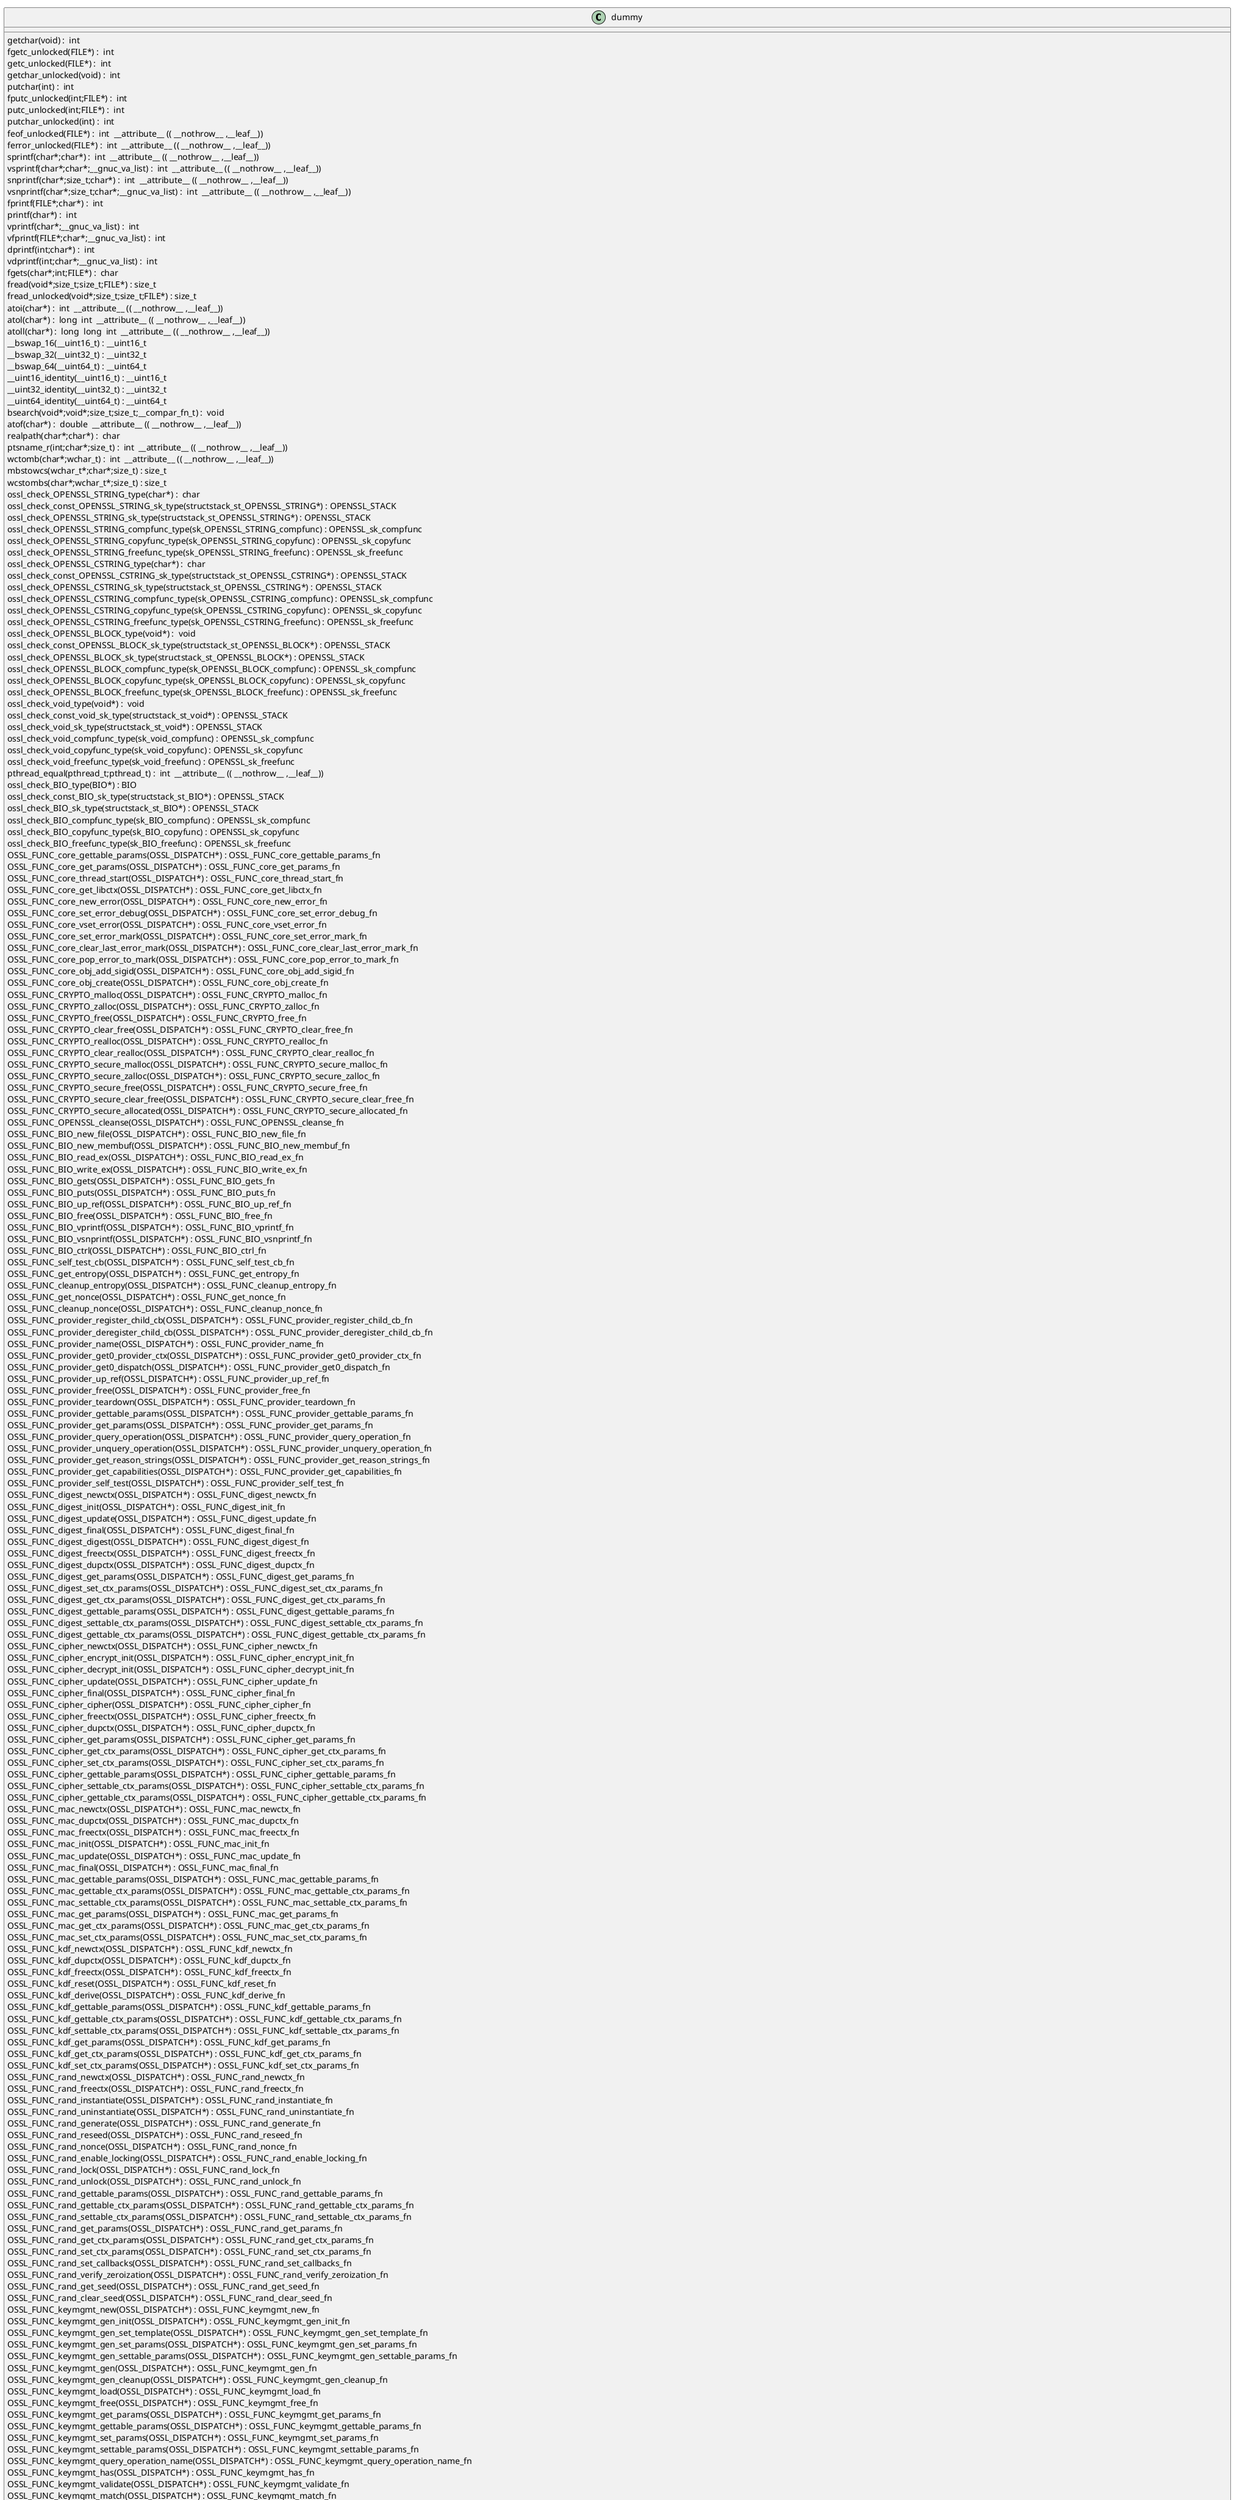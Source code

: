 @startuml
!pragma layout smetana
class dummy {
getchar(void) :  int  [[[./../../../.././qc/ssl/record/methods/tls_common.c.html#903]]]
fgetc_unlocked(FILE*) :  int  [[[./../../../.././qc/ssl/record/methods/tls_common.c.html#912]]]
getc_unlocked(FILE*) :  int  [[[./../../../.././qc/ssl/record/methods/tls_common.c.html#922]]]
getchar_unlocked(void) :  int  [[[./../../../.././qc/ssl/record/methods/tls_common.c.html#929]]]
putchar(int) :  int  [[[./../../../.././qc/ssl/record/methods/tls_common.c.html#938]]]
fputc_unlocked(int;FILE*) :  int  [[[./../../../.././qc/ssl/record/methods/tls_common.c.html#947]]]
putc_unlocked(int;FILE*) :  int  [[[./../../../.././qc/ssl/record/methods/tls_common.c.html#957]]]
putchar_unlocked(int) :  int  [[[./../../../.././qc/ssl/record/methods/tls_common.c.html#964]]]
feof_unlocked(FILE*) :  int  __attribute__ (( __nothrow__ ,__leaf__)) [[[./../../../.././qc/ssl/record/methods/tls_common.c.html#970]]]
ferror_unlocked(FILE*) :  int  __attribute__ (( __nothrow__ ,__leaf__)) [[[./../../../.././qc/ssl/record/methods/tls_common.c.html#977]]]
sprintf(char*;char*) :  int  __attribute__ (( __nothrow__ ,__leaf__)) [[[./../../../.././qc/ssl/record/methods/tls_common.c.html#996]]]
vsprintf(char*;char*;__gnuc_va_list) :  int  __attribute__ (( __nothrow__ ,__leaf__)) [[[./../../../.././qc/ssl/record/methods/tls_common.c.html#1009]]]
snprintf(char*;size_t;char*) :  int  __attribute__ (( __nothrow__ ,__leaf__)) [[[./../../../.././qc/ssl/record/methods/tls_common.c.html#1028]]]
vsnprintf(char*;size_t;char*;__gnuc_va_list) :  int  __attribute__ (( __nothrow__ ,__leaf__)) [[[./../../../.././qc/ssl/record/methods/tls_common.c.html#1042]]]
fprintf(FILE*;char*) :  int  [[[./../../../.././qc/ssl/record/methods/tls_common.c.html#1063]]]
printf(char*) :  int  [[[./../../../.././qc/ssl/record/methods/tls_common.c.html#1070]]]
vprintf(char*;__gnuc_va_list) :  int  [[[./../../../.././qc/ssl/record/methods/tls_common.c.html#1082]]]
vfprintf(FILE*;char*;__gnuc_va_list) :  int  [[[./../../../.././qc/ssl/record/methods/tls_common.c.html#1092]]]
dprintf(int;char*) :  int  [[[./../../../.././qc/ssl/record/methods/tls_common.c.html#1107]]]
vdprintf(int;char*;__gnuc_va_list) :  int  [[[./../../../.././qc/ssl/record/methods/tls_common.c.html#1118]]]
fgets(char*;int;FILE*) :  char  [[[./../../../.././qc/ssl/record/methods/tls_common.c.html#1137]]]
fread(void*;size_t;size_t;FILE*) : size_t [[[./../../../.././qc/ssl/record/methods/tls_common.c.html#1163]]]
fread_unlocked(void*;size_t;size_t;FILE*) : size_t [[[./../../../.././qc/ssl/record/methods/tls_common.c.html#1190]]]
atoi(char*) :  int  __attribute__ (( __nothrow__ ,__leaf__)) [[[./../../../.././qc/ssl/record/methods/tls_common.c.html#1363]]]
atol(char*) :  long  int  __attribute__ (( __nothrow__ ,__leaf__)) [[[./../../../.././qc/ssl/record/methods/tls_common.c.html#1368]]]
atoll(char*) :  long  long  int  __attribute__ (( __nothrow__ ,__leaf__)) [[[./../../../.././qc/ssl/record/methods/tls_common.c.html#1375]]]
__bswap_16(__uint16_t) : __uint16_t [[[./../../../.././qc/ssl/record/methods/tls_common.c.html#1522]]]
__bswap_32(__uint32_t) : __uint32_t [[[./../../../.././qc/ssl/record/methods/tls_common.c.html#1537]]]
__bswap_64(__uint64_t) : __uint64_t [[[./../../../.././qc/ssl/record/methods/tls_common.c.html#1547]]]
__uint16_identity(__uint16_t) : __uint16_t [[[./../../../.././qc/ssl/record/methods/tls_common.c.html#1559]]]
__uint32_identity(__uint32_t) : __uint32_t [[[./../../../.././qc/ssl/record/methods/tls_common.c.html#1565]]]
__uint64_identity(__uint64_t) : __uint64_t [[[./../../../.././qc/ssl/record/methods/tls_common.c.html#1571]]]
bsearch(void*;void*;size_t;size_t;__compar_fn_t) :  void  [[[./../../../.././qc/ssl/record/methods/tls_common.c.html#2239]]]
atof(char*) :  double  __attribute__ (( __nothrow__ ,__leaf__)) [[[./../../../.././qc/ssl/record/methods/tls_common.c.html#1]]]
realpath(char*;char*) :  char  [[[./../../../.././qc/ssl/record/methods/tls_common.c.html#1]]]
ptsname_r(int;char*;size_t) :  int  __attribute__ (( __nothrow__ ,__leaf__)) [[[./../../../.././qc/ssl/record/methods/tls_common.c.html#1]]]
wctomb(char*;wchar_t) :  int  __attribute__ (( __nothrow__ ,__leaf__)) [[[./../../../.././qc/ssl/record/methods/tls_common.c.html#1]]]
mbstowcs(wchar_t*;char*;size_t) : size_t [[[./../../../.././qc/ssl/record/methods/tls_common.c.html#1]]]
wcstombs(char*;wchar_t*;size_t) : size_t [[[./../../../.././qc/ssl/record/methods/tls_common.c.html#1]]]
ossl_check_OPENSSL_STRING_type(char*) :  char  [[[./../../../.././qc/ssl/record/methods/tls_common.c.html#1]]]
ossl_check_const_OPENSSL_STRING_sk_type(structstack_st_OPENSSL_STRING*) : OPENSSL_STACK [[[./../../../.././qc/ssl/record/methods/tls_common.c.html#1]]]
ossl_check_OPENSSL_STRING_sk_type(structstack_st_OPENSSL_STRING*) : OPENSSL_STACK [[[./../../../.././qc/ssl/record/methods/tls_common.c.html#1]]]
ossl_check_OPENSSL_STRING_compfunc_type(sk_OPENSSL_STRING_compfunc) : OPENSSL_sk_compfunc [[[./../../../.././qc/ssl/record/methods/tls_common.c.html#1]]]
ossl_check_OPENSSL_STRING_copyfunc_type(sk_OPENSSL_STRING_copyfunc) : OPENSSL_sk_copyfunc [[[./../../../.././qc/ssl/record/methods/tls_common.c.html#1]]]
ossl_check_OPENSSL_STRING_freefunc_type(sk_OPENSSL_STRING_freefunc) : OPENSSL_sk_freefunc [[[./../../../.././qc/ssl/record/methods/tls_common.c.html#1]]]
ossl_check_OPENSSL_CSTRING_type(char*) :  char  [[[./../../../.././qc/ssl/record/methods/tls_common.c.html#1]]]
ossl_check_const_OPENSSL_CSTRING_sk_type(structstack_st_OPENSSL_CSTRING*) : OPENSSL_STACK [[[./../../../.././qc/ssl/record/methods/tls_common.c.html#1]]]
ossl_check_OPENSSL_CSTRING_sk_type(structstack_st_OPENSSL_CSTRING*) : OPENSSL_STACK [[[./../../../.././qc/ssl/record/methods/tls_common.c.html#1]]]
ossl_check_OPENSSL_CSTRING_compfunc_type(sk_OPENSSL_CSTRING_compfunc) : OPENSSL_sk_compfunc [[[./../../../.././qc/ssl/record/methods/tls_common.c.html#1]]]
ossl_check_OPENSSL_CSTRING_copyfunc_type(sk_OPENSSL_CSTRING_copyfunc) : OPENSSL_sk_copyfunc [[[./../../../.././qc/ssl/record/methods/tls_common.c.html#1]]]
ossl_check_OPENSSL_CSTRING_freefunc_type(sk_OPENSSL_CSTRING_freefunc) : OPENSSL_sk_freefunc [[[./../../../.././qc/ssl/record/methods/tls_common.c.html#1]]]
ossl_check_OPENSSL_BLOCK_type(void*) :  void  [[[./../../../.././qc/ssl/record/methods/tls_common.c.html#1]]]
ossl_check_const_OPENSSL_BLOCK_sk_type(structstack_st_OPENSSL_BLOCK*) : OPENSSL_STACK [[[./../../../.././qc/ssl/record/methods/tls_common.c.html#1]]]
ossl_check_OPENSSL_BLOCK_sk_type(structstack_st_OPENSSL_BLOCK*) : OPENSSL_STACK [[[./../../../.././qc/ssl/record/methods/tls_common.c.html#1]]]
ossl_check_OPENSSL_BLOCK_compfunc_type(sk_OPENSSL_BLOCK_compfunc) : OPENSSL_sk_compfunc [[[./../../../.././qc/ssl/record/methods/tls_common.c.html#1]]]
ossl_check_OPENSSL_BLOCK_copyfunc_type(sk_OPENSSL_BLOCK_copyfunc) : OPENSSL_sk_copyfunc [[[./../../../.././qc/ssl/record/methods/tls_common.c.html#1]]]
ossl_check_OPENSSL_BLOCK_freefunc_type(sk_OPENSSL_BLOCK_freefunc) : OPENSSL_sk_freefunc [[[./../../../.././qc/ssl/record/methods/tls_common.c.html#1]]]
ossl_check_void_type(void*) :  void  [[[./../../../.././qc/ssl/record/methods/tls_common.c.html#1]]]
ossl_check_const_void_sk_type(structstack_st_void*) : OPENSSL_STACK [[[./../../../.././qc/ssl/record/methods/tls_common.c.html#1]]]
ossl_check_void_sk_type(structstack_st_void*) : OPENSSL_STACK [[[./../../../.././qc/ssl/record/methods/tls_common.c.html#1]]]
ossl_check_void_compfunc_type(sk_void_compfunc) : OPENSSL_sk_compfunc [[[./../../../.././qc/ssl/record/methods/tls_common.c.html#1]]]
ossl_check_void_copyfunc_type(sk_void_copyfunc) : OPENSSL_sk_copyfunc [[[./../../../.././qc/ssl/record/methods/tls_common.c.html#1]]]
ossl_check_void_freefunc_type(sk_void_freefunc) : OPENSSL_sk_freefunc [[[./../../../.././qc/ssl/record/methods/tls_common.c.html#1]]]
pthread_equal(pthread_t;pthread_t) :  int  __attribute__ (( __nothrow__ ,__leaf__)) [[[./../../../.././qc/ssl/record/methods/tls_common.c.html#1]]]
ossl_check_BIO_type(BIO*) : BIO [[[./../../../.././qc/ssl/record/methods/tls_common.c.html#1]]]
ossl_check_const_BIO_sk_type(structstack_st_BIO*) : OPENSSL_STACK [[[./../../../.././qc/ssl/record/methods/tls_common.c.html#1]]]
ossl_check_BIO_sk_type(structstack_st_BIO*) : OPENSSL_STACK [[[./../../../.././qc/ssl/record/methods/tls_common.c.html#1]]]
ossl_check_BIO_compfunc_type(sk_BIO_compfunc) : OPENSSL_sk_compfunc [[[./../../../.././qc/ssl/record/methods/tls_common.c.html#1]]]
ossl_check_BIO_copyfunc_type(sk_BIO_copyfunc) : OPENSSL_sk_copyfunc [[[./../../../.././qc/ssl/record/methods/tls_common.c.html#1]]]
ossl_check_BIO_freefunc_type(sk_BIO_freefunc) : OPENSSL_sk_freefunc [[[./../../../.././qc/ssl/record/methods/tls_common.c.html#1]]]
OSSL_FUNC_core_gettable_params(OSSL_DISPATCH*) : OSSL_FUNC_core_gettable_params_fn [[[./../../../.././qc/ssl/record/methods/tls_common.c.html#1]]]
OSSL_FUNC_core_get_params(OSSL_DISPATCH*) : OSSL_FUNC_core_get_params_fn [[[./../../../.././qc/ssl/record/methods/tls_common.c.html#1]]]
OSSL_FUNC_core_thread_start(OSSL_DISPATCH*) : OSSL_FUNC_core_thread_start_fn [[[./../../../.././qc/ssl/record/methods/tls_common.c.html#1]]]
OSSL_FUNC_core_get_libctx(OSSL_DISPATCH*) : OSSL_FUNC_core_get_libctx_fn [[[./../../../.././qc/ssl/record/methods/tls_common.c.html#1]]]
OSSL_FUNC_core_new_error(OSSL_DISPATCH*) : OSSL_FUNC_core_new_error_fn [[[./../../../.././qc/ssl/record/methods/tls_common.c.html#1]]]
OSSL_FUNC_core_set_error_debug(OSSL_DISPATCH*) : OSSL_FUNC_core_set_error_debug_fn [[[./../../../.././qc/ssl/record/methods/tls_common.c.html#1]]]
OSSL_FUNC_core_vset_error(OSSL_DISPATCH*) : OSSL_FUNC_core_vset_error_fn [[[./../../../.././qc/ssl/record/methods/tls_common.c.html#1]]]
OSSL_FUNC_core_set_error_mark(OSSL_DISPATCH*) : OSSL_FUNC_core_set_error_mark_fn [[[./../../../.././qc/ssl/record/methods/tls_common.c.html#1]]]
OSSL_FUNC_core_clear_last_error_mark(OSSL_DISPATCH*) : OSSL_FUNC_core_clear_last_error_mark_fn [[[./../../../.././qc/ssl/record/methods/tls_common.c.html#1]]]
OSSL_FUNC_core_pop_error_to_mark(OSSL_DISPATCH*) : OSSL_FUNC_core_pop_error_to_mark_fn [[[./../../../.././qc/ssl/record/methods/tls_common.c.html#1]]]
OSSL_FUNC_core_obj_add_sigid(OSSL_DISPATCH*) : OSSL_FUNC_core_obj_add_sigid_fn [[[./../../../.././qc/ssl/record/methods/tls_common.c.html#1]]]
OSSL_FUNC_core_obj_create(OSSL_DISPATCH*) : OSSL_FUNC_core_obj_create_fn [[[./../../../.././qc/ssl/record/methods/tls_common.c.html#1]]]
OSSL_FUNC_CRYPTO_malloc(OSSL_DISPATCH*) : OSSL_FUNC_CRYPTO_malloc_fn [[[./../../../.././qc/ssl/record/methods/tls_common.c.html#1]]]
OSSL_FUNC_CRYPTO_zalloc(OSSL_DISPATCH*) : OSSL_FUNC_CRYPTO_zalloc_fn [[[./../../../.././qc/ssl/record/methods/tls_common.c.html#1]]]
OSSL_FUNC_CRYPTO_free(OSSL_DISPATCH*) : OSSL_FUNC_CRYPTO_free_fn [[[./../../../.././qc/ssl/record/methods/tls_common.c.html#1]]]
OSSL_FUNC_CRYPTO_clear_free(OSSL_DISPATCH*) : OSSL_FUNC_CRYPTO_clear_free_fn [[[./../../../.././qc/ssl/record/methods/tls_common.c.html#1]]]
OSSL_FUNC_CRYPTO_realloc(OSSL_DISPATCH*) : OSSL_FUNC_CRYPTO_realloc_fn [[[./../../../.././qc/ssl/record/methods/tls_common.c.html#1]]]
OSSL_FUNC_CRYPTO_clear_realloc(OSSL_DISPATCH*) : OSSL_FUNC_CRYPTO_clear_realloc_fn [[[./../../../.././qc/ssl/record/methods/tls_common.c.html#1]]]
OSSL_FUNC_CRYPTO_secure_malloc(OSSL_DISPATCH*) : OSSL_FUNC_CRYPTO_secure_malloc_fn [[[./../../../.././qc/ssl/record/methods/tls_common.c.html#1]]]
OSSL_FUNC_CRYPTO_secure_zalloc(OSSL_DISPATCH*) : OSSL_FUNC_CRYPTO_secure_zalloc_fn [[[./../../../.././qc/ssl/record/methods/tls_common.c.html#1]]]
OSSL_FUNC_CRYPTO_secure_free(OSSL_DISPATCH*) : OSSL_FUNC_CRYPTO_secure_free_fn [[[./../../../.././qc/ssl/record/methods/tls_common.c.html#1]]]
OSSL_FUNC_CRYPTO_secure_clear_free(OSSL_DISPATCH*) : OSSL_FUNC_CRYPTO_secure_clear_free_fn [[[./../../../.././qc/ssl/record/methods/tls_common.c.html#1]]]
OSSL_FUNC_CRYPTO_secure_allocated(OSSL_DISPATCH*) : OSSL_FUNC_CRYPTO_secure_allocated_fn [[[./../../../.././qc/ssl/record/methods/tls_common.c.html#1]]]
OSSL_FUNC_OPENSSL_cleanse(OSSL_DISPATCH*) : OSSL_FUNC_OPENSSL_cleanse_fn [[[./../../../.././qc/ssl/record/methods/tls_common.c.html#1]]]
OSSL_FUNC_BIO_new_file(OSSL_DISPATCH*) : OSSL_FUNC_BIO_new_file_fn [[[./../../../.././qc/ssl/record/methods/tls_common.c.html#1]]]
OSSL_FUNC_BIO_new_membuf(OSSL_DISPATCH*) : OSSL_FUNC_BIO_new_membuf_fn [[[./../../../.././qc/ssl/record/methods/tls_common.c.html#1]]]
OSSL_FUNC_BIO_read_ex(OSSL_DISPATCH*) : OSSL_FUNC_BIO_read_ex_fn [[[./../../../.././qc/ssl/record/methods/tls_common.c.html#1]]]
OSSL_FUNC_BIO_write_ex(OSSL_DISPATCH*) : OSSL_FUNC_BIO_write_ex_fn [[[./../../../.././qc/ssl/record/methods/tls_common.c.html#1]]]
OSSL_FUNC_BIO_gets(OSSL_DISPATCH*) : OSSL_FUNC_BIO_gets_fn [[[./../../../.././qc/ssl/record/methods/tls_common.c.html#1]]]
OSSL_FUNC_BIO_puts(OSSL_DISPATCH*) : OSSL_FUNC_BIO_puts_fn [[[./../../../.././qc/ssl/record/methods/tls_common.c.html#1]]]
OSSL_FUNC_BIO_up_ref(OSSL_DISPATCH*) : OSSL_FUNC_BIO_up_ref_fn [[[./../../../.././qc/ssl/record/methods/tls_common.c.html#1]]]
OSSL_FUNC_BIO_free(OSSL_DISPATCH*) : OSSL_FUNC_BIO_free_fn [[[./../../../.././qc/ssl/record/methods/tls_common.c.html#1]]]
OSSL_FUNC_BIO_vprintf(OSSL_DISPATCH*) : OSSL_FUNC_BIO_vprintf_fn [[[./../../../.././qc/ssl/record/methods/tls_common.c.html#1]]]
OSSL_FUNC_BIO_vsnprintf(OSSL_DISPATCH*) : OSSL_FUNC_BIO_vsnprintf_fn [[[./../../../.././qc/ssl/record/methods/tls_common.c.html#1]]]
OSSL_FUNC_BIO_ctrl(OSSL_DISPATCH*) : OSSL_FUNC_BIO_ctrl_fn [[[./../../../.././qc/ssl/record/methods/tls_common.c.html#1]]]
OSSL_FUNC_self_test_cb(OSSL_DISPATCH*) : OSSL_FUNC_self_test_cb_fn [[[./../../../.././qc/ssl/record/methods/tls_common.c.html#1]]]
OSSL_FUNC_get_entropy(OSSL_DISPATCH*) : OSSL_FUNC_get_entropy_fn [[[./../../../.././qc/ssl/record/methods/tls_common.c.html#1]]]
OSSL_FUNC_cleanup_entropy(OSSL_DISPATCH*) : OSSL_FUNC_cleanup_entropy_fn [[[./../../../.././qc/ssl/record/methods/tls_common.c.html#1]]]
OSSL_FUNC_get_nonce(OSSL_DISPATCH*) : OSSL_FUNC_get_nonce_fn [[[./../../../.././qc/ssl/record/methods/tls_common.c.html#1]]]
OSSL_FUNC_cleanup_nonce(OSSL_DISPATCH*) : OSSL_FUNC_cleanup_nonce_fn [[[./../../../.././qc/ssl/record/methods/tls_common.c.html#1]]]
OSSL_FUNC_provider_register_child_cb(OSSL_DISPATCH*) : OSSL_FUNC_provider_register_child_cb_fn [[[./../../../.././qc/ssl/record/methods/tls_common.c.html#1]]]
OSSL_FUNC_provider_deregister_child_cb(OSSL_DISPATCH*) : OSSL_FUNC_provider_deregister_child_cb_fn [[[./../../../.././qc/ssl/record/methods/tls_common.c.html#1]]]
OSSL_FUNC_provider_name(OSSL_DISPATCH*) : OSSL_FUNC_provider_name_fn [[[./../../../.././qc/ssl/record/methods/tls_common.c.html#1]]]
OSSL_FUNC_provider_get0_provider_ctx(OSSL_DISPATCH*) : OSSL_FUNC_provider_get0_provider_ctx_fn [[[./../../../.././qc/ssl/record/methods/tls_common.c.html#1]]]
OSSL_FUNC_provider_get0_dispatch(OSSL_DISPATCH*) : OSSL_FUNC_provider_get0_dispatch_fn [[[./../../../.././qc/ssl/record/methods/tls_common.c.html#1]]]
OSSL_FUNC_provider_up_ref(OSSL_DISPATCH*) : OSSL_FUNC_provider_up_ref_fn [[[./../../../.././qc/ssl/record/methods/tls_common.c.html#1]]]
OSSL_FUNC_provider_free(OSSL_DISPATCH*) : OSSL_FUNC_provider_free_fn [[[./../../../.././qc/ssl/record/methods/tls_common.c.html#1]]]
OSSL_FUNC_provider_teardown(OSSL_DISPATCH*) : OSSL_FUNC_provider_teardown_fn [[[./../../../.././qc/ssl/record/methods/tls_common.c.html#1]]]
OSSL_FUNC_provider_gettable_params(OSSL_DISPATCH*) : OSSL_FUNC_provider_gettable_params_fn [[[./../../../.././qc/ssl/record/methods/tls_common.c.html#1]]]
OSSL_FUNC_provider_get_params(OSSL_DISPATCH*) : OSSL_FUNC_provider_get_params_fn [[[./../../../.././qc/ssl/record/methods/tls_common.c.html#1]]]
OSSL_FUNC_provider_query_operation(OSSL_DISPATCH*) : OSSL_FUNC_provider_query_operation_fn [[[./../../../.././qc/ssl/record/methods/tls_common.c.html#1]]]
OSSL_FUNC_provider_unquery_operation(OSSL_DISPATCH*) : OSSL_FUNC_provider_unquery_operation_fn [[[./../../../.././qc/ssl/record/methods/tls_common.c.html#1]]]
OSSL_FUNC_provider_get_reason_strings(OSSL_DISPATCH*) : OSSL_FUNC_provider_get_reason_strings_fn [[[./../../../.././qc/ssl/record/methods/tls_common.c.html#1]]]
OSSL_FUNC_provider_get_capabilities(OSSL_DISPATCH*) : OSSL_FUNC_provider_get_capabilities_fn [[[./../../../.././qc/ssl/record/methods/tls_common.c.html#1]]]
OSSL_FUNC_provider_self_test(OSSL_DISPATCH*) : OSSL_FUNC_provider_self_test_fn [[[./../../../.././qc/ssl/record/methods/tls_common.c.html#1]]]
OSSL_FUNC_digest_newctx(OSSL_DISPATCH*) : OSSL_FUNC_digest_newctx_fn [[[./../../../.././qc/ssl/record/methods/tls_common.c.html#1]]]
OSSL_FUNC_digest_init(OSSL_DISPATCH*) : OSSL_FUNC_digest_init_fn [[[./../../../.././qc/ssl/record/methods/tls_common.c.html#1]]]
OSSL_FUNC_digest_update(OSSL_DISPATCH*) : OSSL_FUNC_digest_update_fn [[[./../../../.././qc/ssl/record/methods/tls_common.c.html#1]]]
OSSL_FUNC_digest_final(OSSL_DISPATCH*) : OSSL_FUNC_digest_final_fn [[[./../../../.././qc/ssl/record/methods/tls_common.c.html#1]]]
OSSL_FUNC_digest_digest(OSSL_DISPATCH*) : OSSL_FUNC_digest_digest_fn [[[./../../../.././qc/ssl/record/methods/tls_common.c.html#1]]]
OSSL_FUNC_digest_freectx(OSSL_DISPATCH*) : OSSL_FUNC_digest_freectx_fn [[[./../../../.././qc/ssl/record/methods/tls_common.c.html#1]]]
OSSL_FUNC_digest_dupctx(OSSL_DISPATCH*) : OSSL_FUNC_digest_dupctx_fn [[[./../../../.././qc/ssl/record/methods/tls_common.c.html#1]]]
OSSL_FUNC_digest_get_params(OSSL_DISPATCH*) : OSSL_FUNC_digest_get_params_fn [[[./../../../.././qc/ssl/record/methods/tls_common.c.html#1]]]
OSSL_FUNC_digest_set_ctx_params(OSSL_DISPATCH*) : OSSL_FUNC_digest_set_ctx_params_fn [[[./../../../.././qc/ssl/record/methods/tls_common.c.html#1]]]
OSSL_FUNC_digest_get_ctx_params(OSSL_DISPATCH*) : OSSL_FUNC_digest_get_ctx_params_fn [[[./../../../.././qc/ssl/record/methods/tls_common.c.html#1]]]
OSSL_FUNC_digest_gettable_params(OSSL_DISPATCH*) : OSSL_FUNC_digest_gettable_params_fn [[[./../../../.././qc/ssl/record/methods/tls_common.c.html#1]]]
OSSL_FUNC_digest_settable_ctx_params(OSSL_DISPATCH*) : OSSL_FUNC_digest_settable_ctx_params_fn [[[./../../../.././qc/ssl/record/methods/tls_common.c.html#1]]]
OSSL_FUNC_digest_gettable_ctx_params(OSSL_DISPATCH*) : OSSL_FUNC_digest_gettable_ctx_params_fn [[[./../../../.././qc/ssl/record/methods/tls_common.c.html#1]]]
OSSL_FUNC_cipher_newctx(OSSL_DISPATCH*) : OSSL_FUNC_cipher_newctx_fn [[[./../../../.././qc/ssl/record/methods/tls_common.c.html#1]]]
OSSL_FUNC_cipher_encrypt_init(OSSL_DISPATCH*) : OSSL_FUNC_cipher_encrypt_init_fn [[[./../../../.././qc/ssl/record/methods/tls_common.c.html#1]]]
OSSL_FUNC_cipher_decrypt_init(OSSL_DISPATCH*) : OSSL_FUNC_cipher_decrypt_init_fn [[[./../../../.././qc/ssl/record/methods/tls_common.c.html#1]]]
OSSL_FUNC_cipher_update(OSSL_DISPATCH*) : OSSL_FUNC_cipher_update_fn [[[./../../../.././qc/ssl/record/methods/tls_common.c.html#1]]]
OSSL_FUNC_cipher_final(OSSL_DISPATCH*) : OSSL_FUNC_cipher_final_fn [[[./../../../.././qc/ssl/record/methods/tls_common.c.html#1]]]
OSSL_FUNC_cipher_cipher(OSSL_DISPATCH*) : OSSL_FUNC_cipher_cipher_fn [[[./../../../.././qc/ssl/record/methods/tls_common.c.html#1]]]
OSSL_FUNC_cipher_freectx(OSSL_DISPATCH*) : OSSL_FUNC_cipher_freectx_fn [[[./../../../.././qc/ssl/record/methods/tls_common.c.html#1]]]
OSSL_FUNC_cipher_dupctx(OSSL_DISPATCH*) : OSSL_FUNC_cipher_dupctx_fn [[[./../../../.././qc/ssl/record/methods/tls_common.c.html#1]]]
OSSL_FUNC_cipher_get_params(OSSL_DISPATCH*) : OSSL_FUNC_cipher_get_params_fn [[[./../../../.././qc/ssl/record/methods/tls_common.c.html#1]]]
OSSL_FUNC_cipher_get_ctx_params(OSSL_DISPATCH*) : OSSL_FUNC_cipher_get_ctx_params_fn [[[./../../../.././qc/ssl/record/methods/tls_common.c.html#1]]]
OSSL_FUNC_cipher_set_ctx_params(OSSL_DISPATCH*) : OSSL_FUNC_cipher_set_ctx_params_fn [[[./../../../.././qc/ssl/record/methods/tls_common.c.html#1]]]
OSSL_FUNC_cipher_gettable_params(OSSL_DISPATCH*) : OSSL_FUNC_cipher_gettable_params_fn [[[./../../../.././qc/ssl/record/methods/tls_common.c.html#1]]]
OSSL_FUNC_cipher_settable_ctx_params(OSSL_DISPATCH*) : OSSL_FUNC_cipher_settable_ctx_params_fn [[[./../../../.././qc/ssl/record/methods/tls_common.c.html#1]]]
OSSL_FUNC_cipher_gettable_ctx_params(OSSL_DISPATCH*) : OSSL_FUNC_cipher_gettable_ctx_params_fn [[[./../../../.././qc/ssl/record/methods/tls_common.c.html#1]]]
OSSL_FUNC_mac_newctx(OSSL_DISPATCH*) : OSSL_FUNC_mac_newctx_fn [[[./../../../.././qc/ssl/record/methods/tls_common.c.html#1]]]
OSSL_FUNC_mac_dupctx(OSSL_DISPATCH*) : OSSL_FUNC_mac_dupctx_fn [[[./../../../.././qc/ssl/record/methods/tls_common.c.html#1]]]
OSSL_FUNC_mac_freectx(OSSL_DISPATCH*) : OSSL_FUNC_mac_freectx_fn [[[./../../../.././qc/ssl/record/methods/tls_common.c.html#1]]]
OSSL_FUNC_mac_init(OSSL_DISPATCH*) : OSSL_FUNC_mac_init_fn [[[./../../../.././qc/ssl/record/methods/tls_common.c.html#1]]]
OSSL_FUNC_mac_update(OSSL_DISPATCH*) : OSSL_FUNC_mac_update_fn [[[./../../../.././qc/ssl/record/methods/tls_common.c.html#1]]]
OSSL_FUNC_mac_final(OSSL_DISPATCH*) : OSSL_FUNC_mac_final_fn [[[./../../../.././qc/ssl/record/methods/tls_common.c.html#1]]]
OSSL_FUNC_mac_gettable_params(OSSL_DISPATCH*) : OSSL_FUNC_mac_gettable_params_fn [[[./../../../.././qc/ssl/record/methods/tls_common.c.html#1]]]
OSSL_FUNC_mac_gettable_ctx_params(OSSL_DISPATCH*) : OSSL_FUNC_mac_gettable_ctx_params_fn [[[./../../../.././qc/ssl/record/methods/tls_common.c.html#1]]]
OSSL_FUNC_mac_settable_ctx_params(OSSL_DISPATCH*) : OSSL_FUNC_mac_settable_ctx_params_fn [[[./../../../.././qc/ssl/record/methods/tls_common.c.html#1]]]
OSSL_FUNC_mac_get_params(OSSL_DISPATCH*) : OSSL_FUNC_mac_get_params_fn [[[./../../../.././qc/ssl/record/methods/tls_common.c.html#1]]]
OSSL_FUNC_mac_get_ctx_params(OSSL_DISPATCH*) : OSSL_FUNC_mac_get_ctx_params_fn [[[./../../../.././qc/ssl/record/methods/tls_common.c.html#1]]]
OSSL_FUNC_mac_set_ctx_params(OSSL_DISPATCH*) : OSSL_FUNC_mac_set_ctx_params_fn [[[./../../../.././qc/ssl/record/methods/tls_common.c.html#1]]]
OSSL_FUNC_kdf_newctx(OSSL_DISPATCH*) : OSSL_FUNC_kdf_newctx_fn [[[./../../../.././qc/ssl/record/methods/tls_common.c.html#1]]]
OSSL_FUNC_kdf_dupctx(OSSL_DISPATCH*) : OSSL_FUNC_kdf_dupctx_fn [[[./../../../.././qc/ssl/record/methods/tls_common.c.html#1]]]
OSSL_FUNC_kdf_freectx(OSSL_DISPATCH*) : OSSL_FUNC_kdf_freectx_fn [[[./../../../.././qc/ssl/record/methods/tls_common.c.html#1]]]
OSSL_FUNC_kdf_reset(OSSL_DISPATCH*) : OSSL_FUNC_kdf_reset_fn [[[./../../../.././qc/ssl/record/methods/tls_common.c.html#1]]]
OSSL_FUNC_kdf_derive(OSSL_DISPATCH*) : OSSL_FUNC_kdf_derive_fn [[[./../../../.././qc/ssl/record/methods/tls_common.c.html#1]]]
OSSL_FUNC_kdf_gettable_params(OSSL_DISPATCH*) : OSSL_FUNC_kdf_gettable_params_fn [[[./../../../.././qc/ssl/record/methods/tls_common.c.html#1]]]
OSSL_FUNC_kdf_gettable_ctx_params(OSSL_DISPATCH*) : OSSL_FUNC_kdf_gettable_ctx_params_fn [[[./../../../.././qc/ssl/record/methods/tls_common.c.html#1]]]
OSSL_FUNC_kdf_settable_ctx_params(OSSL_DISPATCH*) : OSSL_FUNC_kdf_settable_ctx_params_fn [[[./../../../.././qc/ssl/record/methods/tls_common.c.html#1]]]
OSSL_FUNC_kdf_get_params(OSSL_DISPATCH*) : OSSL_FUNC_kdf_get_params_fn [[[./../../../.././qc/ssl/record/methods/tls_common.c.html#1]]]
OSSL_FUNC_kdf_get_ctx_params(OSSL_DISPATCH*) : OSSL_FUNC_kdf_get_ctx_params_fn [[[./../../../.././qc/ssl/record/methods/tls_common.c.html#1]]]
OSSL_FUNC_kdf_set_ctx_params(OSSL_DISPATCH*) : OSSL_FUNC_kdf_set_ctx_params_fn [[[./../../../.././qc/ssl/record/methods/tls_common.c.html#1]]]
OSSL_FUNC_rand_newctx(OSSL_DISPATCH*) : OSSL_FUNC_rand_newctx_fn [[[./../../../.././qc/ssl/record/methods/tls_common.c.html#1]]]
OSSL_FUNC_rand_freectx(OSSL_DISPATCH*) : OSSL_FUNC_rand_freectx_fn [[[./../../../.././qc/ssl/record/methods/tls_common.c.html#1]]]
OSSL_FUNC_rand_instantiate(OSSL_DISPATCH*) : OSSL_FUNC_rand_instantiate_fn [[[./../../../.././qc/ssl/record/methods/tls_common.c.html#1]]]
OSSL_FUNC_rand_uninstantiate(OSSL_DISPATCH*) : OSSL_FUNC_rand_uninstantiate_fn [[[./../../../.././qc/ssl/record/methods/tls_common.c.html#1]]]
OSSL_FUNC_rand_generate(OSSL_DISPATCH*) : OSSL_FUNC_rand_generate_fn [[[./../../../.././qc/ssl/record/methods/tls_common.c.html#1]]]
OSSL_FUNC_rand_reseed(OSSL_DISPATCH*) : OSSL_FUNC_rand_reseed_fn [[[./../../../.././qc/ssl/record/methods/tls_common.c.html#1]]]
OSSL_FUNC_rand_nonce(OSSL_DISPATCH*) : OSSL_FUNC_rand_nonce_fn [[[./../../../.././qc/ssl/record/methods/tls_common.c.html#1]]]
OSSL_FUNC_rand_enable_locking(OSSL_DISPATCH*) : OSSL_FUNC_rand_enable_locking_fn [[[./../../../.././qc/ssl/record/methods/tls_common.c.html#1]]]
OSSL_FUNC_rand_lock(OSSL_DISPATCH*) : OSSL_FUNC_rand_lock_fn [[[./../../../.././qc/ssl/record/methods/tls_common.c.html#1]]]
OSSL_FUNC_rand_unlock(OSSL_DISPATCH*) : OSSL_FUNC_rand_unlock_fn [[[./../../../.././qc/ssl/record/methods/tls_common.c.html#1]]]
OSSL_FUNC_rand_gettable_params(OSSL_DISPATCH*) : OSSL_FUNC_rand_gettable_params_fn [[[./../../../.././qc/ssl/record/methods/tls_common.c.html#1]]]
OSSL_FUNC_rand_gettable_ctx_params(OSSL_DISPATCH*) : OSSL_FUNC_rand_gettable_ctx_params_fn [[[./../../../.././qc/ssl/record/methods/tls_common.c.html#1]]]
OSSL_FUNC_rand_settable_ctx_params(OSSL_DISPATCH*) : OSSL_FUNC_rand_settable_ctx_params_fn [[[./../../../.././qc/ssl/record/methods/tls_common.c.html#1]]]
OSSL_FUNC_rand_get_params(OSSL_DISPATCH*) : OSSL_FUNC_rand_get_params_fn [[[./../../../.././qc/ssl/record/methods/tls_common.c.html#1]]]
OSSL_FUNC_rand_get_ctx_params(OSSL_DISPATCH*) : OSSL_FUNC_rand_get_ctx_params_fn [[[./../../../.././qc/ssl/record/methods/tls_common.c.html#1]]]
OSSL_FUNC_rand_set_ctx_params(OSSL_DISPATCH*) : OSSL_FUNC_rand_set_ctx_params_fn [[[./../../../.././qc/ssl/record/methods/tls_common.c.html#1]]]
OSSL_FUNC_rand_set_callbacks(OSSL_DISPATCH*) : OSSL_FUNC_rand_set_callbacks_fn [[[./../../../.././qc/ssl/record/methods/tls_common.c.html#1]]]
OSSL_FUNC_rand_verify_zeroization(OSSL_DISPATCH*) : OSSL_FUNC_rand_verify_zeroization_fn [[[./../../../.././qc/ssl/record/methods/tls_common.c.html#1]]]
OSSL_FUNC_rand_get_seed(OSSL_DISPATCH*) : OSSL_FUNC_rand_get_seed_fn [[[./../../../.././qc/ssl/record/methods/tls_common.c.html#1]]]
OSSL_FUNC_rand_clear_seed(OSSL_DISPATCH*) : OSSL_FUNC_rand_clear_seed_fn [[[./../../../.././qc/ssl/record/methods/tls_common.c.html#1]]]
OSSL_FUNC_keymgmt_new(OSSL_DISPATCH*) : OSSL_FUNC_keymgmt_new_fn [[[./../../../.././qc/ssl/record/methods/tls_common.c.html#1]]]
OSSL_FUNC_keymgmt_gen_init(OSSL_DISPATCH*) : OSSL_FUNC_keymgmt_gen_init_fn [[[./../../../.././qc/ssl/record/methods/tls_common.c.html#1]]]
OSSL_FUNC_keymgmt_gen_set_template(OSSL_DISPATCH*) : OSSL_FUNC_keymgmt_gen_set_template_fn [[[./../../../.././qc/ssl/record/methods/tls_common.c.html#1]]]
OSSL_FUNC_keymgmt_gen_set_params(OSSL_DISPATCH*) : OSSL_FUNC_keymgmt_gen_set_params_fn [[[./../../../.././qc/ssl/record/methods/tls_common.c.html#1]]]
OSSL_FUNC_keymgmt_gen_settable_params(OSSL_DISPATCH*) : OSSL_FUNC_keymgmt_gen_settable_params_fn [[[./../../../.././qc/ssl/record/methods/tls_common.c.html#1]]]
OSSL_FUNC_keymgmt_gen(OSSL_DISPATCH*) : OSSL_FUNC_keymgmt_gen_fn [[[./../../../.././qc/ssl/record/methods/tls_common.c.html#1]]]
OSSL_FUNC_keymgmt_gen_cleanup(OSSL_DISPATCH*) : OSSL_FUNC_keymgmt_gen_cleanup_fn [[[./../../../.././qc/ssl/record/methods/tls_common.c.html#1]]]
OSSL_FUNC_keymgmt_load(OSSL_DISPATCH*) : OSSL_FUNC_keymgmt_load_fn [[[./../../../.././qc/ssl/record/methods/tls_common.c.html#1]]]
OSSL_FUNC_keymgmt_free(OSSL_DISPATCH*) : OSSL_FUNC_keymgmt_free_fn [[[./../../../.././qc/ssl/record/methods/tls_common.c.html#1]]]
OSSL_FUNC_keymgmt_get_params(OSSL_DISPATCH*) : OSSL_FUNC_keymgmt_get_params_fn [[[./../../../.././qc/ssl/record/methods/tls_common.c.html#1]]]
OSSL_FUNC_keymgmt_gettable_params(OSSL_DISPATCH*) : OSSL_FUNC_keymgmt_gettable_params_fn [[[./../../../.././qc/ssl/record/methods/tls_common.c.html#1]]]
OSSL_FUNC_keymgmt_set_params(OSSL_DISPATCH*) : OSSL_FUNC_keymgmt_set_params_fn [[[./../../../.././qc/ssl/record/methods/tls_common.c.html#1]]]
OSSL_FUNC_keymgmt_settable_params(OSSL_DISPATCH*) : OSSL_FUNC_keymgmt_settable_params_fn [[[./../../../.././qc/ssl/record/methods/tls_common.c.html#1]]]
OSSL_FUNC_keymgmt_query_operation_name(OSSL_DISPATCH*) : OSSL_FUNC_keymgmt_query_operation_name_fn [[[./../../../.././qc/ssl/record/methods/tls_common.c.html#1]]]
OSSL_FUNC_keymgmt_has(OSSL_DISPATCH*) : OSSL_FUNC_keymgmt_has_fn [[[./../../../.././qc/ssl/record/methods/tls_common.c.html#1]]]
OSSL_FUNC_keymgmt_validate(OSSL_DISPATCH*) : OSSL_FUNC_keymgmt_validate_fn [[[./../../../.././qc/ssl/record/methods/tls_common.c.html#1]]]
OSSL_FUNC_keymgmt_match(OSSL_DISPATCH*) : OSSL_FUNC_keymgmt_match_fn [[[./../../../.././qc/ssl/record/methods/tls_common.c.html#1]]]
OSSL_FUNC_keymgmt_import(OSSL_DISPATCH*) : OSSL_FUNC_keymgmt_import_fn [[[./../../../.././qc/ssl/record/methods/tls_common.c.html#1]]]
OSSL_FUNC_keymgmt_import_types(OSSL_DISPATCH*) : OSSL_FUNC_keymgmt_import_types_fn [[[./../../../.././qc/ssl/record/methods/tls_common.c.html#1]]]
OSSL_FUNC_keymgmt_export(OSSL_DISPATCH*) : OSSL_FUNC_keymgmt_export_fn [[[./../../../.././qc/ssl/record/methods/tls_common.c.html#1]]]
OSSL_FUNC_keymgmt_export_types(OSSL_DISPATCH*) : OSSL_FUNC_keymgmt_export_types_fn [[[./../../../.././qc/ssl/record/methods/tls_common.c.html#1]]]
OSSL_FUNC_keymgmt_dup(OSSL_DISPATCH*) : OSSL_FUNC_keymgmt_dup_fn [[[./../../../.././qc/ssl/record/methods/tls_common.c.html#1]]]
OSSL_FUNC_keyexch_newctx(OSSL_DISPATCH*) : OSSL_FUNC_keyexch_newctx_fn [[[./../../../.././qc/ssl/record/methods/tls_common.c.html#1]]]
OSSL_FUNC_keyexch_init(OSSL_DISPATCH*) : OSSL_FUNC_keyexch_init_fn [[[./../../../.././qc/ssl/record/methods/tls_common.c.html#1]]]
OSSL_FUNC_keyexch_derive(OSSL_DISPATCH*) : OSSL_FUNC_keyexch_derive_fn [[[./../../../.././qc/ssl/record/methods/tls_common.c.html#1]]]
OSSL_FUNC_keyexch_set_peer(OSSL_DISPATCH*) : OSSL_FUNC_keyexch_set_peer_fn [[[./../../../.././qc/ssl/record/methods/tls_common.c.html#1]]]
OSSL_FUNC_keyexch_freectx(OSSL_DISPATCH*) : OSSL_FUNC_keyexch_freectx_fn [[[./../../../.././qc/ssl/record/methods/tls_common.c.html#1]]]
OSSL_FUNC_keyexch_dupctx(OSSL_DISPATCH*) : OSSL_FUNC_keyexch_dupctx_fn [[[./../../../.././qc/ssl/record/methods/tls_common.c.html#1]]]
OSSL_FUNC_keyexch_set_ctx_params(OSSL_DISPATCH*) : OSSL_FUNC_keyexch_set_ctx_params_fn [[[./../../../.././qc/ssl/record/methods/tls_common.c.html#1]]]
OSSL_FUNC_keyexch_settable_ctx_params(OSSL_DISPATCH*) : OSSL_FUNC_keyexch_settable_ctx_params_fn [[[./../../../.././qc/ssl/record/methods/tls_common.c.html#1]]]
OSSL_FUNC_keyexch_get_ctx_params(OSSL_DISPATCH*) : OSSL_FUNC_keyexch_get_ctx_params_fn [[[./../../../.././qc/ssl/record/methods/tls_common.c.html#1]]]
OSSL_FUNC_keyexch_gettable_ctx_params(OSSL_DISPATCH*) : OSSL_FUNC_keyexch_gettable_ctx_params_fn [[[./../../../.././qc/ssl/record/methods/tls_common.c.html#1]]]
OSSL_FUNC_signature_newctx(OSSL_DISPATCH*) : OSSL_FUNC_signature_newctx_fn [[[./../../../.././qc/ssl/record/methods/tls_common.c.html#1]]]
OSSL_FUNC_signature_sign_init(OSSL_DISPATCH*) : OSSL_FUNC_signature_sign_init_fn [[[./../../../.././qc/ssl/record/methods/tls_common.c.html#1]]]
OSSL_FUNC_signature_sign(OSSL_DISPATCH*) : OSSL_FUNC_signature_sign_fn [[[./../../../.././qc/ssl/record/methods/tls_common.c.html#1]]]
OSSL_FUNC_signature_verify_init(OSSL_DISPATCH*) : OSSL_FUNC_signature_verify_init_fn [[[./../../../.././qc/ssl/record/methods/tls_common.c.html#1]]]
OSSL_FUNC_signature_verify(OSSL_DISPATCH*) : OSSL_FUNC_signature_verify_fn [[[./../../../.././qc/ssl/record/methods/tls_common.c.html#1]]]
OSSL_FUNC_signature_verify_recover_init(OSSL_DISPATCH*) : OSSL_FUNC_signature_verify_recover_init_fn [[[./../../../.././qc/ssl/record/methods/tls_common.c.html#1]]]
OSSL_FUNC_signature_verify_recover(OSSL_DISPATCH*) : OSSL_FUNC_signature_verify_recover_fn [[[./../../../.././qc/ssl/record/methods/tls_common.c.html#1]]]
OSSL_FUNC_signature_digest_sign_init(OSSL_DISPATCH*) : OSSL_FUNC_signature_digest_sign_init_fn [[[./../../../.././qc/ssl/record/methods/tls_common.c.html#1]]]
OSSL_FUNC_signature_digest_sign_update(OSSL_DISPATCH*) : OSSL_FUNC_signature_digest_sign_update_fn [[[./../../../.././qc/ssl/record/methods/tls_common.c.html#1]]]
OSSL_FUNC_signature_digest_sign_final(OSSL_DISPATCH*) : OSSL_FUNC_signature_digest_sign_final_fn [[[./../../../.././qc/ssl/record/methods/tls_common.c.html#1]]]
OSSL_FUNC_signature_digest_sign(OSSL_DISPATCH*) : OSSL_FUNC_signature_digest_sign_fn [[[./../../../.././qc/ssl/record/methods/tls_common.c.html#1]]]
OSSL_FUNC_signature_digest_verify_init(OSSL_DISPATCH*) : OSSL_FUNC_signature_digest_verify_init_fn [[[./../../../.././qc/ssl/record/methods/tls_common.c.html#1]]]
OSSL_FUNC_signature_digest_verify_update(OSSL_DISPATCH*) : OSSL_FUNC_signature_digest_verify_update_fn [[[./../../../.././qc/ssl/record/methods/tls_common.c.html#1]]]
OSSL_FUNC_signature_digest_verify_final(OSSL_DISPATCH*) : OSSL_FUNC_signature_digest_verify_final_fn [[[./../../../.././qc/ssl/record/methods/tls_common.c.html#1]]]
OSSL_FUNC_signature_digest_verify(OSSL_DISPATCH*) : OSSL_FUNC_signature_digest_verify_fn [[[./../../../.././qc/ssl/record/methods/tls_common.c.html#1]]]
OSSL_FUNC_signature_freectx(OSSL_DISPATCH*) : OSSL_FUNC_signature_freectx_fn [[[./../../../.././qc/ssl/record/methods/tls_common.c.html#1]]]
OSSL_FUNC_signature_dupctx(OSSL_DISPATCH*) : OSSL_FUNC_signature_dupctx_fn [[[./../../../.././qc/ssl/record/methods/tls_common.c.html#1]]]
OSSL_FUNC_signature_get_ctx_params(OSSL_DISPATCH*) : OSSL_FUNC_signature_get_ctx_params_fn [[[./../../../.././qc/ssl/record/methods/tls_common.c.html#1]]]
OSSL_FUNC_signature_gettable_ctx_params(OSSL_DISPATCH*) : OSSL_FUNC_signature_gettable_ctx_params_fn [[[./../../../.././qc/ssl/record/methods/tls_common.c.html#1]]]
OSSL_FUNC_signature_set_ctx_params(OSSL_DISPATCH*) : OSSL_FUNC_signature_set_ctx_params_fn [[[./../../../.././qc/ssl/record/methods/tls_common.c.html#1]]]
OSSL_FUNC_signature_settable_ctx_params(OSSL_DISPATCH*) : OSSL_FUNC_signature_settable_ctx_params_fn [[[./../../../.././qc/ssl/record/methods/tls_common.c.html#1]]]
OSSL_FUNC_signature_get_ctx_md_params(OSSL_DISPATCH*) : OSSL_FUNC_signature_get_ctx_md_params_fn [[[./../../../.././qc/ssl/record/methods/tls_common.c.html#1]]]
OSSL_FUNC_signature_gettable_ctx_md_params(OSSL_DISPATCH*) : OSSL_FUNC_signature_gettable_ctx_md_params_fn [[[./../../../.././qc/ssl/record/methods/tls_common.c.html#1]]]
OSSL_FUNC_signature_set_ctx_md_params(OSSL_DISPATCH*) : OSSL_FUNC_signature_set_ctx_md_params_fn [[[./../../../.././qc/ssl/record/methods/tls_common.c.html#1]]]
OSSL_FUNC_signature_settable_ctx_md_params(OSSL_DISPATCH*) : OSSL_FUNC_signature_settable_ctx_md_params_fn [[[./../../../.././qc/ssl/record/methods/tls_common.c.html#1]]]
OSSL_FUNC_asym_cipher_newctx(OSSL_DISPATCH*) : OSSL_FUNC_asym_cipher_newctx_fn [[[./../../../.././qc/ssl/record/methods/tls_common.c.html#1]]]
OSSL_FUNC_asym_cipher_encrypt_init(OSSL_DISPATCH*) : OSSL_FUNC_asym_cipher_encrypt_init_fn [[[./../../../.././qc/ssl/record/methods/tls_common.c.html#1]]]
OSSL_FUNC_asym_cipher_encrypt(OSSL_DISPATCH*) : OSSL_FUNC_asym_cipher_encrypt_fn [[[./../../../.././qc/ssl/record/methods/tls_common.c.html#1]]]
OSSL_FUNC_asym_cipher_decrypt_init(OSSL_DISPATCH*) : OSSL_FUNC_asym_cipher_decrypt_init_fn [[[./../../../.././qc/ssl/record/methods/tls_common.c.html#1]]]
OSSL_FUNC_asym_cipher_decrypt(OSSL_DISPATCH*) : OSSL_FUNC_asym_cipher_decrypt_fn [[[./../../../.././qc/ssl/record/methods/tls_common.c.html#1]]]
OSSL_FUNC_asym_cipher_freectx(OSSL_DISPATCH*) : OSSL_FUNC_asym_cipher_freectx_fn [[[./../../../.././qc/ssl/record/methods/tls_common.c.html#1]]]
OSSL_FUNC_asym_cipher_dupctx(OSSL_DISPATCH*) : OSSL_FUNC_asym_cipher_dupctx_fn [[[./../../../.././qc/ssl/record/methods/tls_common.c.html#1]]]
OSSL_FUNC_asym_cipher_get_ctx_params(OSSL_DISPATCH*) : OSSL_FUNC_asym_cipher_get_ctx_params_fn [[[./../../../.././qc/ssl/record/methods/tls_common.c.html#1]]]
OSSL_FUNC_asym_cipher_gettable_ctx_params(OSSL_DISPATCH*) : OSSL_FUNC_asym_cipher_gettable_ctx_params_fn [[[./../../../.././qc/ssl/record/methods/tls_common.c.html#1]]]
OSSL_FUNC_asym_cipher_set_ctx_params(OSSL_DISPATCH*) : OSSL_FUNC_asym_cipher_set_ctx_params_fn [[[./../../../.././qc/ssl/record/methods/tls_common.c.html#1]]]
OSSL_FUNC_asym_cipher_settable_ctx_params(OSSL_DISPATCH*) : OSSL_FUNC_asym_cipher_settable_ctx_params_fn [[[./../../../.././qc/ssl/record/methods/tls_common.c.html#1]]]
OSSL_FUNC_kem_newctx(OSSL_DISPATCH*) : OSSL_FUNC_kem_newctx_fn [[[./../../../.././qc/ssl/record/methods/tls_common.c.html#1]]]
OSSL_FUNC_kem_encapsulate_init(OSSL_DISPATCH*) : OSSL_FUNC_kem_encapsulate_init_fn [[[./../../../.././qc/ssl/record/methods/tls_common.c.html#1]]]
OSSL_FUNC_kem_auth_encapsulate_init(OSSL_DISPATCH*) : OSSL_FUNC_kem_auth_encapsulate_init_fn [[[./../../../.././qc/ssl/record/methods/tls_common.c.html#1]]]
OSSL_FUNC_kem_encapsulate(OSSL_DISPATCH*) : OSSL_FUNC_kem_encapsulate_fn [[[./../../../.././qc/ssl/record/methods/tls_common.c.html#1]]]
OSSL_FUNC_kem_decapsulate_init(OSSL_DISPATCH*) : OSSL_FUNC_kem_decapsulate_init_fn [[[./../../../.././qc/ssl/record/methods/tls_common.c.html#1]]]
OSSL_FUNC_kem_auth_decapsulate_init(OSSL_DISPATCH*) : OSSL_FUNC_kem_auth_decapsulate_init_fn [[[./../../../.././qc/ssl/record/methods/tls_common.c.html#1]]]
OSSL_FUNC_kem_decapsulate(OSSL_DISPATCH*) : OSSL_FUNC_kem_decapsulate_fn [[[./../../../.././qc/ssl/record/methods/tls_common.c.html#1]]]
OSSL_FUNC_kem_freectx(OSSL_DISPATCH*) : OSSL_FUNC_kem_freectx_fn [[[./../../../.././qc/ssl/record/methods/tls_common.c.html#1]]]
OSSL_FUNC_kem_dupctx(OSSL_DISPATCH*) : OSSL_FUNC_kem_dupctx_fn [[[./../../../.././qc/ssl/record/methods/tls_common.c.html#1]]]
OSSL_FUNC_kem_get_ctx_params(OSSL_DISPATCH*) : OSSL_FUNC_kem_get_ctx_params_fn [[[./../../../.././qc/ssl/record/methods/tls_common.c.html#1]]]
OSSL_FUNC_kem_gettable_ctx_params(OSSL_DISPATCH*) : OSSL_FUNC_kem_gettable_ctx_params_fn [[[./../../../.././qc/ssl/record/methods/tls_common.c.html#1]]]
OSSL_FUNC_kem_set_ctx_params(OSSL_DISPATCH*) : OSSL_FUNC_kem_set_ctx_params_fn [[[./../../../.././qc/ssl/record/methods/tls_common.c.html#1]]]
OSSL_FUNC_kem_settable_ctx_params(OSSL_DISPATCH*) : OSSL_FUNC_kem_settable_ctx_params_fn [[[./../../../.././qc/ssl/record/methods/tls_common.c.html#1]]]
OSSL_FUNC_encoder_newctx(OSSL_DISPATCH*) : OSSL_FUNC_encoder_newctx_fn [[[./../../../.././qc/ssl/record/methods/tls_common.c.html#1]]]
OSSL_FUNC_encoder_freectx(OSSL_DISPATCH*) : OSSL_FUNC_encoder_freectx_fn [[[./../../../.././qc/ssl/record/methods/tls_common.c.html#1]]]
OSSL_FUNC_encoder_get_params(OSSL_DISPATCH*) : OSSL_FUNC_encoder_get_params_fn [[[./../../../.././qc/ssl/record/methods/tls_common.c.html#1]]]
OSSL_FUNC_encoder_gettable_params(OSSL_DISPATCH*) : OSSL_FUNC_encoder_gettable_params_fn [[[./../../../.././qc/ssl/record/methods/tls_common.c.html#1]]]
OSSL_FUNC_encoder_set_ctx_params(OSSL_DISPATCH*) : OSSL_FUNC_encoder_set_ctx_params_fn [[[./../../../.././qc/ssl/record/methods/tls_common.c.html#1]]]
OSSL_FUNC_encoder_settable_ctx_params(OSSL_DISPATCH*) : OSSL_FUNC_encoder_settable_ctx_params_fn [[[./../../../.././qc/ssl/record/methods/tls_common.c.html#1]]]
OSSL_FUNC_encoder_does_selection(OSSL_DISPATCH*) : OSSL_FUNC_encoder_does_selection_fn [[[./../../../.././qc/ssl/record/methods/tls_common.c.html#1]]]
OSSL_FUNC_encoder_encode(OSSL_DISPATCH*) : OSSL_FUNC_encoder_encode_fn [[[./../../../.././qc/ssl/record/methods/tls_common.c.html#1]]]
OSSL_FUNC_encoder_import_object(OSSL_DISPATCH*) : OSSL_FUNC_encoder_import_object_fn [[[./../../../.././qc/ssl/record/methods/tls_common.c.html#1]]]
OSSL_FUNC_encoder_free_object(OSSL_DISPATCH*) : OSSL_FUNC_encoder_free_object_fn [[[./../../../.././qc/ssl/record/methods/tls_common.c.html#1]]]
OSSL_FUNC_decoder_newctx(OSSL_DISPATCH*) : OSSL_FUNC_decoder_newctx_fn [[[./../../../.././qc/ssl/record/methods/tls_common.c.html#1]]]
OSSL_FUNC_decoder_freectx(OSSL_DISPATCH*) : OSSL_FUNC_decoder_freectx_fn [[[./../../../.././qc/ssl/record/methods/tls_common.c.html#1]]]
OSSL_FUNC_decoder_get_params(OSSL_DISPATCH*) : OSSL_FUNC_decoder_get_params_fn [[[./../../../.././qc/ssl/record/methods/tls_common.c.html#1]]]
OSSL_FUNC_decoder_gettable_params(OSSL_DISPATCH*) : OSSL_FUNC_decoder_gettable_params_fn [[[./../../../.././qc/ssl/record/methods/tls_common.c.html#1]]]
OSSL_FUNC_decoder_set_ctx_params(OSSL_DISPATCH*) : OSSL_FUNC_decoder_set_ctx_params_fn [[[./../../../.././qc/ssl/record/methods/tls_common.c.html#1]]]
OSSL_FUNC_decoder_settable_ctx_params(OSSL_DISPATCH*) : OSSL_FUNC_decoder_settable_ctx_params_fn [[[./../../../.././qc/ssl/record/methods/tls_common.c.html#1]]]
OSSL_FUNC_decoder_does_selection(OSSL_DISPATCH*) : OSSL_FUNC_decoder_does_selection_fn [[[./../../../.././qc/ssl/record/methods/tls_common.c.html#1]]]
OSSL_FUNC_decoder_decode(OSSL_DISPATCH*) : OSSL_FUNC_decoder_decode_fn [[[./../../../.././qc/ssl/record/methods/tls_common.c.html#1]]]
OSSL_FUNC_decoder_export_object(OSSL_DISPATCH*) : OSSL_FUNC_decoder_export_object_fn [[[./../../../.././qc/ssl/record/methods/tls_common.c.html#1]]]
OSSL_FUNC_store_open(OSSL_DISPATCH*) : OSSL_FUNC_store_open_fn [[[./../../../.././qc/ssl/record/methods/tls_common.c.html#1]]]
OSSL_FUNC_store_attach(OSSL_DISPATCH*) : OSSL_FUNC_store_attach_fn [[[./../../../.././qc/ssl/record/methods/tls_common.c.html#1]]]
OSSL_FUNC_store_settable_ctx_params(OSSL_DISPATCH*) : OSSL_FUNC_store_settable_ctx_params_fn [[[./../../../.././qc/ssl/record/methods/tls_common.c.html#1]]]
OSSL_FUNC_store_set_ctx_params(OSSL_DISPATCH*) : OSSL_FUNC_store_set_ctx_params_fn [[[./../../../.././qc/ssl/record/methods/tls_common.c.html#1]]]
OSSL_FUNC_store_load(OSSL_DISPATCH*) : OSSL_FUNC_store_load_fn [[[./../../../.././qc/ssl/record/methods/tls_common.c.html#1]]]
OSSL_FUNC_store_eof(OSSL_DISPATCH*) : OSSL_FUNC_store_eof_fn [[[./../../../.././qc/ssl/record/methods/tls_common.c.html#1]]]
OSSL_FUNC_store_close(OSSL_DISPATCH*) : OSSL_FUNC_store_close_fn [[[./../../../.././qc/ssl/record/methods/tls_common.c.html#1]]]
OSSL_FUNC_store_export_object(OSSL_DISPATCH*) : OSSL_FUNC_store_export_object_fn [[[./../../../.././qc/ssl/record/methods/tls_common.c.html#1]]]
ossl_check_X509_ALGOR_type(X509_ALGOR*) : X509_ALGOR [[[./../../../.././qc/ssl/record/methods/tls_common.c.html#1]]]
ossl_check_const_X509_ALGOR_sk_type(structstack_st_X509_ALGOR*) : OPENSSL_STACK [[[./../../../.././qc/ssl/record/methods/tls_common.c.html#1]]]
ossl_check_X509_ALGOR_sk_type(structstack_st_X509_ALGOR*) : OPENSSL_STACK [[[./../../../.././qc/ssl/record/methods/tls_common.c.html#1]]]
ossl_check_X509_ALGOR_compfunc_type(sk_X509_ALGOR_compfunc) : OPENSSL_sk_compfunc [[[./../../../.././qc/ssl/record/methods/tls_common.c.html#1]]]
ossl_check_X509_ALGOR_copyfunc_type(sk_X509_ALGOR_copyfunc) : OPENSSL_sk_copyfunc [[[./../../../.././qc/ssl/record/methods/tls_common.c.html#1]]]
ossl_check_X509_ALGOR_freefunc_type(sk_X509_ALGOR_freefunc) : OPENSSL_sk_freefunc [[[./../../../.././qc/ssl/record/methods/tls_common.c.html#1]]]
ossl_check_ASN1_STRING_TABLE_type(ASN1_STRING_TABLE*) : ASN1_STRING_TABLE [[[./../../../.././qc/ssl/record/methods/tls_common.c.html#1]]]
ossl_check_const_ASN1_STRING_TABLE_sk_type(structstack_st_ASN1_STRING_TABLE*) : OPENSSL_STACK [[[./../../../.././qc/ssl/record/methods/tls_common.c.html#1]]]
ossl_check_ASN1_STRING_TABLE_sk_type(structstack_st_ASN1_STRING_TABLE*) : OPENSSL_STACK [[[./../../../.././qc/ssl/record/methods/tls_common.c.html#1]]]
ossl_check_ASN1_STRING_TABLE_compfunc_type(sk_ASN1_STRING_TABLE_compfunc) : OPENSSL_sk_compfunc [[[./../../../.././qc/ssl/record/methods/tls_common.c.html#1]]]
ossl_check_ASN1_STRING_TABLE_copyfunc_type(sk_ASN1_STRING_TABLE_copyfunc) : OPENSSL_sk_copyfunc [[[./../../../.././qc/ssl/record/methods/tls_common.c.html#1]]]
ossl_check_ASN1_STRING_TABLE_freefunc_type(sk_ASN1_STRING_TABLE_freefunc) : OPENSSL_sk_freefunc [[[./../../../.././qc/ssl/record/methods/tls_common.c.html#1]]]
ossl_check_ASN1_TYPE_type(ASN1_TYPE*) : ASN1_TYPE [[[./../../../.././qc/ssl/record/methods/tls_common.c.html#1]]]
ossl_check_const_ASN1_TYPE_sk_type(structstack_st_ASN1_TYPE*) : OPENSSL_STACK [[[./../../../.././qc/ssl/record/methods/tls_common.c.html#1]]]
ossl_check_ASN1_TYPE_sk_type(structstack_st_ASN1_TYPE*) : OPENSSL_STACK [[[./../../../.././qc/ssl/record/methods/tls_common.c.html#1]]]
ossl_check_ASN1_TYPE_compfunc_type(sk_ASN1_TYPE_compfunc) : OPENSSL_sk_compfunc [[[./../../../.././qc/ssl/record/methods/tls_common.c.html#1]]]
ossl_check_ASN1_TYPE_copyfunc_type(sk_ASN1_TYPE_copyfunc) : OPENSSL_sk_copyfunc [[[./../../../.././qc/ssl/record/methods/tls_common.c.html#1]]]
ossl_check_ASN1_TYPE_freefunc_type(sk_ASN1_TYPE_freefunc) : OPENSSL_sk_freefunc [[[./../../../.././qc/ssl/record/methods/tls_common.c.html#1]]]
ossl_check_ASN1_OBJECT_type(ASN1_OBJECT*) : ASN1_OBJECT [[[./../../../.././qc/ssl/record/methods/tls_common.c.html#1]]]
ossl_check_const_ASN1_OBJECT_sk_type(structstack_st_ASN1_OBJECT*) : OPENSSL_STACK [[[./../../../.././qc/ssl/record/methods/tls_common.c.html#1]]]
ossl_check_ASN1_OBJECT_sk_type(structstack_st_ASN1_OBJECT*) : OPENSSL_STACK [[[./../../../.././qc/ssl/record/methods/tls_common.c.html#1]]]
ossl_check_ASN1_OBJECT_compfunc_type(sk_ASN1_OBJECT_compfunc) : OPENSSL_sk_compfunc [[[./../../../.././qc/ssl/record/methods/tls_common.c.html#1]]]
ossl_check_ASN1_OBJECT_copyfunc_type(sk_ASN1_OBJECT_copyfunc) : OPENSSL_sk_copyfunc [[[./../../../.././qc/ssl/record/methods/tls_common.c.html#1]]]
ossl_check_ASN1_OBJECT_freefunc_type(sk_ASN1_OBJECT_freefunc) : OPENSSL_sk_freefunc [[[./../../../.././qc/ssl/record/methods/tls_common.c.html#1]]]
ossl_check_ASN1_INTEGER_type(ASN1_INTEGER*) : ASN1_INTEGER [[[./../../../.././qc/ssl/record/methods/tls_common.c.html#1]]]
ossl_check_const_ASN1_INTEGER_sk_type(structstack_st_ASN1_INTEGER*) : OPENSSL_STACK [[[./../../../.././qc/ssl/record/methods/tls_common.c.html#1]]]
ossl_check_ASN1_INTEGER_sk_type(structstack_st_ASN1_INTEGER*) : OPENSSL_STACK [[[./../../../.././qc/ssl/record/methods/tls_common.c.html#1]]]
ossl_check_ASN1_INTEGER_compfunc_type(sk_ASN1_INTEGER_compfunc) : OPENSSL_sk_compfunc [[[./../../../.././qc/ssl/record/methods/tls_common.c.html#1]]]
ossl_check_ASN1_INTEGER_copyfunc_type(sk_ASN1_INTEGER_copyfunc) : OPENSSL_sk_copyfunc [[[./../../../.././qc/ssl/record/methods/tls_common.c.html#1]]]
ossl_check_ASN1_INTEGER_freefunc_type(sk_ASN1_INTEGER_freefunc) : OPENSSL_sk_freefunc [[[./../../../.././qc/ssl/record/methods/tls_common.c.html#1]]]
ossl_check_ASN1_UTF8STRING_type(ASN1_UTF8STRING*) : ASN1_UTF8STRING [[[./../../../.././qc/ssl/record/methods/tls_common.c.html#1]]]
ossl_check_const_ASN1_UTF8STRING_sk_type(structstack_st_ASN1_UTF8STRING*) : OPENSSL_STACK [[[./../../../.././qc/ssl/record/methods/tls_common.c.html#1]]]
ossl_check_ASN1_UTF8STRING_sk_type(structstack_st_ASN1_UTF8STRING*) : OPENSSL_STACK [[[./../../../.././qc/ssl/record/methods/tls_common.c.html#1]]]
ossl_check_ASN1_UTF8STRING_compfunc_type(sk_ASN1_UTF8STRING_compfunc) : OPENSSL_sk_compfunc [[[./../../../.././qc/ssl/record/methods/tls_common.c.html#1]]]
ossl_check_ASN1_UTF8STRING_copyfunc_type(sk_ASN1_UTF8STRING_copyfunc) : OPENSSL_sk_copyfunc [[[./../../../.././qc/ssl/record/methods/tls_common.c.html#1]]]
ossl_check_ASN1_UTF8STRING_freefunc_type(sk_ASN1_UTF8STRING_freefunc) : OPENSSL_sk_freefunc [[[./../../../.././qc/ssl/record/methods/tls_common.c.html#1]]]
ossl_check_ASN1_GENERALSTRING_type(ASN1_GENERALSTRING*) : ASN1_GENERALSTRING [[[./../../../.././qc/ssl/record/methods/tls_common.c.html#1]]]
ossl_check_const_ASN1_GENERALSTRING_sk_type(structstack_st_ASN1_GENERALSTRING*) : OPENSSL_STACK [[[./../../../.././qc/ssl/record/methods/tls_common.c.html#1]]]
ossl_check_ASN1_GENERALSTRING_sk_type(structstack_st_ASN1_GENERALSTRING*) : OPENSSL_STACK [[[./../../../.././qc/ssl/record/methods/tls_common.c.html#1]]]
ossl_check_ASN1_GENERALSTRING_compfunc_type(sk_ASN1_GENERALSTRING_compfunc) : OPENSSL_sk_compfunc [[[./../../../.././qc/ssl/record/methods/tls_common.c.html#1]]]
ossl_check_ASN1_GENERALSTRING_copyfunc_type(sk_ASN1_GENERALSTRING_copyfunc) : OPENSSL_sk_copyfunc [[[./../../../.././qc/ssl/record/methods/tls_common.c.html#1]]]
ossl_check_ASN1_GENERALSTRING_freefunc_type(sk_ASN1_GENERALSTRING_freefunc) : OPENSSL_sk_freefunc [[[./../../../.././qc/ssl/record/methods/tls_common.c.html#1]]]
bcopy(void*;void*;size_t) :  void  __attribute__ (( __nothrow__ ,__leaf__)) [[[./../../../.././qc/ssl/record/methods/tls_common.c.html#1]]]
bzero(void*;size_t) :  void  __attribute__ (( __nothrow__ ,__leaf__)) [[[./../../../.././qc/ssl/record/methods/tls_common.c.html#1]]]
memcpy(void*;void*;size_t) :  void  [[[./../../../.././qc/ssl/record/methods/tls_common.c.html#1]]]
memmove(void*;void*;size_t) :  void  [[[./../../../.././qc/ssl/record/methods/tls_common.c.html#1]]]
memset(void*;int;size_t) :  void  [[[./../../../.././qc/ssl/record/methods/tls_common.c.html#1]]]
explicit_bzero(void*;size_t) :  void  __attribute__ (( __nothrow__ ,__leaf__)) [[[./../../../.././qc/ssl/record/methods/tls_common.c.html#1]]]
strcpy(char*;char*) :  char  [[[./../../../.././qc/ssl/record/methods/tls_common.c.html#1]]]
stpcpy(char*;char*) :  char  [[[./../../../.././qc/ssl/record/methods/tls_common.c.html#1]]]
strncpy(char*;char*;size_t) :  char  [[[./../../../.././qc/ssl/record/methods/tls_common.c.html#1]]]
stpncpy(char*;char*;size_t) :  char  [[[./../../../.././qc/ssl/record/methods/tls_common.c.html#1]]]
strcat(char*;char*) :  char  [[[./../../../.././qc/ssl/record/methods/tls_common.c.html#1]]]
strncat(char*;char*;size_t) :  char  [[[./../../../.././qc/ssl/record/methods/tls_common.c.html#1]]]
ossl_check_X509_NAME_type(X509_NAME*) : X509_NAME [[[./../../../.././qc/ssl/record/methods/tls_common.c.html#1]]]
ossl_check_const_X509_NAME_sk_type(structstack_st_X509_NAME*) : OPENSSL_STACK [[[./../../../.././qc/ssl/record/methods/tls_common.c.html#1]]]
ossl_check_X509_NAME_sk_type(structstack_st_X509_NAME*) : OPENSSL_STACK [[[./../../../.././qc/ssl/record/methods/tls_common.c.html#1]]]
ossl_check_X509_NAME_compfunc_type(sk_X509_NAME_compfunc) : OPENSSL_sk_compfunc [[[./../../../.././qc/ssl/record/methods/tls_common.c.html#1]]]
ossl_check_X509_NAME_copyfunc_type(sk_X509_NAME_copyfunc) : OPENSSL_sk_copyfunc [[[./../../../.././qc/ssl/record/methods/tls_common.c.html#1]]]
ossl_check_X509_NAME_freefunc_type(sk_X509_NAME_freefunc) : OPENSSL_sk_freefunc [[[./../../../.././qc/ssl/record/methods/tls_common.c.html#1]]]
ossl_check_X509_type(X509*) : X509 [[[./../../../.././qc/ssl/record/methods/tls_common.c.html#1]]]
ossl_check_const_X509_sk_type(structstack_st_X509*) : OPENSSL_STACK [[[./../../../.././qc/ssl/record/methods/tls_common.c.html#1]]]
ossl_check_X509_sk_type(structstack_st_X509*) : OPENSSL_STACK [[[./../../../.././qc/ssl/record/methods/tls_common.c.html#1]]]
ossl_check_X509_compfunc_type(sk_X509_compfunc) : OPENSSL_sk_compfunc [[[./../../../.././qc/ssl/record/methods/tls_common.c.html#1]]]
ossl_check_X509_copyfunc_type(sk_X509_copyfunc) : OPENSSL_sk_copyfunc [[[./../../../.././qc/ssl/record/methods/tls_common.c.html#1]]]
ossl_check_X509_freefunc_type(sk_X509_freefunc) : OPENSSL_sk_freefunc [[[./../../../.././qc/ssl/record/methods/tls_common.c.html#1]]]
ossl_check_X509_REVOKED_type(X509_REVOKED*) : X509_REVOKED [[[./../../../.././qc/ssl/record/methods/tls_common.c.html#1]]]
ossl_check_const_X509_REVOKED_sk_type(structstack_st_X509_REVOKED*) : OPENSSL_STACK [[[./../../../.././qc/ssl/record/methods/tls_common.c.html#1]]]
ossl_check_X509_REVOKED_sk_type(structstack_st_X509_REVOKED*) : OPENSSL_STACK [[[./../../../.././qc/ssl/record/methods/tls_common.c.html#1]]]
ossl_check_X509_REVOKED_compfunc_type(sk_X509_REVOKED_compfunc) : OPENSSL_sk_compfunc [[[./../../../.././qc/ssl/record/methods/tls_common.c.html#1]]]
ossl_check_X509_REVOKED_copyfunc_type(sk_X509_REVOKED_copyfunc) : OPENSSL_sk_copyfunc [[[./../../../.././qc/ssl/record/methods/tls_common.c.html#1]]]
ossl_check_X509_REVOKED_freefunc_type(sk_X509_REVOKED_freefunc) : OPENSSL_sk_freefunc [[[./../../../.././qc/ssl/record/methods/tls_common.c.html#1]]]
ossl_check_X509_CRL_type(X509_CRL*) : X509_CRL [[[./../../../.././qc/ssl/record/methods/tls_common.c.html#1]]]
ossl_check_const_X509_CRL_sk_type(structstack_st_X509_CRL*) : OPENSSL_STACK [[[./../../../.././qc/ssl/record/methods/tls_common.c.html#1]]]
ossl_check_X509_CRL_sk_type(structstack_st_X509_CRL*) : OPENSSL_STACK [[[./../../../.././qc/ssl/record/methods/tls_common.c.html#1]]]
ossl_check_X509_CRL_compfunc_type(sk_X509_CRL_compfunc) : OPENSSL_sk_compfunc [[[./../../../.././qc/ssl/record/methods/tls_common.c.html#1]]]
ossl_check_X509_CRL_copyfunc_type(sk_X509_CRL_copyfunc) : OPENSSL_sk_copyfunc [[[./../../../.././qc/ssl/record/methods/tls_common.c.html#1]]]
ossl_check_X509_CRL_freefunc_type(sk_X509_CRL_freefunc) : OPENSSL_sk_freefunc [[[./../../../.././qc/ssl/record/methods/tls_common.c.html#1]]]
ossl_check_X509_NAME_ENTRY_type(X509_NAME_ENTRY*) : X509_NAME_ENTRY [[[./../../../.././qc/ssl/record/methods/tls_common.c.html#1]]]
ossl_check_const_X509_NAME_ENTRY_sk_type(structstack_st_X509_NAME_ENTRY*) : OPENSSL_STACK [[[./../../../.././qc/ssl/record/methods/tls_common.c.html#1]]]
ossl_check_X509_NAME_ENTRY_sk_type(structstack_st_X509_NAME_ENTRY*) : OPENSSL_STACK [[[./../../../.././qc/ssl/record/methods/tls_common.c.html#1]]]
ossl_check_X509_NAME_ENTRY_compfunc_type(sk_X509_NAME_ENTRY_compfunc) : OPENSSL_sk_compfunc [[[./../../../.././qc/ssl/record/methods/tls_common.c.html#1]]]
ossl_check_X509_NAME_ENTRY_copyfunc_type(sk_X509_NAME_ENTRY_copyfunc) : OPENSSL_sk_copyfunc [[[./../../../.././qc/ssl/record/methods/tls_common.c.html#1]]]
ossl_check_X509_NAME_ENTRY_freefunc_type(sk_X509_NAME_ENTRY_freefunc) : OPENSSL_sk_freefunc [[[./../../../.././qc/ssl/record/methods/tls_common.c.html#1]]]
ossl_check_X509_EXTENSION_type(X509_EXTENSION*) : X509_EXTENSION [[[./../../../.././qc/ssl/record/methods/tls_common.c.html#1]]]
ossl_check_const_X509_EXTENSION_sk_type(structstack_st_X509_EXTENSION*) : OPENSSL_STACK [[[./../../../.././qc/ssl/record/methods/tls_common.c.html#1]]]
ossl_check_X509_EXTENSION_sk_type(structstack_st_X509_EXTENSION*) : OPENSSL_STACK [[[./../../../.././qc/ssl/record/methods/tls_common.c.html#1]]]
ossl_check_X509_EXTENSION_compfunc_type(sk_X509_EXTENSION_compfunc) : OPENSSL_sk_compfunc [[[./../../../.././qc/ssl/record/methods/tls_common.c.html#1]]]
ossl_check_X509_EXTENSION_copyfunc_type(sk_X509_EXTENSION_copyfunc) : OPENSSL_sk_copyfunc [[[./../../../.././qc/ssl/record/methods/tls_common.c.html#1]]]
ossl_check_X509_EXTENSION_freefunc_type(sk_X509_EXTENSION_freefunc) : OPENSSL_sk_freefunc [[[./../../../.././qc/ssl/record/methods/tls_common.c.html#1]]]
ossl_check_X509_ATTRIBUTE_type(X509_ATTRIBUTE*) : X509_ATTRIBUTE [[[./../../../.././qc/ssl/record/methods/tls_common.c.html#1]]]
ossl_check_const_X509_ATTRIBUTE_sk_type(structstack_st_X509_ATTRIBUTE*) : OPENSSL_STACK [[[./../../../.././qc/ssl/record/methods/tls_common.c.html#1]]]
ossl_check_X509_ATTRIBUTE_sk_type(structstack_st_X509_ATTRIBUTE*) : OPENSSL_STACK [[[./../../../.././qc/ssl/record/methods/tls_common.c.html#1]]]
ossl_check_X509_ATTRIBUTE_compfunc_type(sk_X509_ATTRIBUTE_compfunc) : OPENSSL_sk_compfunc [[[./../../../.././qc/ssl/record/methods/tls_common.c.html#1]]]
ossl_check_X509_ATTRIBUTE_copyfunc_type(sk_X509_ATTRIBUTE_copyfunc) : OPENSSL_sk_copyfunc [[[./../../../.././qc/ssl/record/methods/tls_common.c.html#1]]]
ossl_check_X509_ATTRIBUTE_freefunc_type(sk_X509_ATTRIBUTE_freefunc) : OPENSSL_sk_freefunc [[[./../../../.././qc/ssl/record/methods/tls_common.c.html#1]]]
ossl_check_X509_INFO_type(X509_INFO*) : X509_INFO [[[./../../../.././qc/ssl/record/methods/tls_common.c.html#1]]]
ossl_check_const_X509_INFO_sk_type(structstack_st_X509_INFO*) : OPENSSL_STACK [[[./../../../.././qc/ssl/record/methods/tls_common.c.html#1]]]
ossl_check_X509_INFO_sk_type(structstack_st_X509_INFO*) : OPENSSL_STACK [[[./../../../.././qc/ssl/record/methods/tls_common.c.html#1]]]
ossl_check_X509_INFO_compfunc_type(sk_X509_INFO_compfunc) : OPENSSL_sk_compfunc [[[./../../../.././qc/ssl/record/methods/tls_common.c.html#1]]]
ossl_check_X509_INFO_copyfunc_type(sk_X509_INFO_copyfunc) : OPENSSL_sk_copyfunc [[[./../../../.././qc/ssl/record/methods/tls_common.c.html#1]]]
ossl_check_X509_INFO_freefunc_type(sk_X509_INFO_freefunc) : OPENSSL_sk_freefunc [[[./../../../.././qc/ssl/record/methods/tls_common.c.html#1]]]
ossl_check_OPENSSL_STRING_lh_plain_type(OPENSSL_STRING*) : OPENSSL_STRING [[[./../../../.././qc/ssl/record/methods/tls_common.c.html#1]]]
ossl_check_const_OPENSSL_STRING_lh_plain_type(OPENSSL_STRING*) : OPENSSL_STRING [[[./../../../.././qc/ssl/record/methods/tls_common.c.html#1]]]
ossl_check_const_OPENSSL_STRING_lh_type(structlhash_st_OPENSSL_STRING*) : OPENSSL_LHASH [[[./../../../.././qc/ssl/record/methods/tls_common.c.html#1]]]
ossl_check_OPENSSL_STRING_lh_type(structlhash_st_OPENSSL_STRING*) : OPENSSL_LHASH [[[./../../../.././qc/ssl/record/methods/tls_common.c.html#1]]]
ossl_check_OPENSSL_STRING_lh_compfunc_type(lh_OPENSSL_STRING_compfunc) : OPENSSL_LH_COMPFUNC [[[./../../../.././qc/ssl/record/methods/tls_common.c.html#1]]]
ossl_check_OPENSSL_STRING_lh_hashfunc_type(lh_OPENSSL_STRING_hashfunc) : OPENSSL_LH_HASHFUNC [[[./../../../.././qc/ssl/record/methods/tls_common.c.html#1]]]
ossl_check_OPENSSL_STRING_lh_doallfunc_type(lh_OPENSSL_STRING_doallfunc) : OPENSSL_LH_DOALL_FUNC [[[./../../../.././qc/ssl/record/methods/tls_common.c.html#1]]]
ossl_check_OPENSSL_CSTRING_lh_plain_type(OPENSSL_CSTRING*) : OPENSSL_CSTRING [[[./../../../.././qc/ssl/record/methods/tls_common.c.html#1]]]
ossl_check_const_OPENSSL_CSTRING_lh_plain_type(OPENSSL_CSTRING*) : OPENSSL_CSTRING [[[./../../../.././qc/ssl/record/methods/tls_common.c.html#1]]]
ossl_check_const_OPENSSL_CSTRING_lh_type(structlhash_st_OPENSSL_CSTRING*) : OPENSSL_LHASH [[[./../../../.././qc/ssl/record/methods/tls_common.c.html#1]]]
ossl_check_OPENSSL_CSTRING_lh_type(structlhash_st_OPENSSL_CSTRING*) : OPENSSL_LHASH [[[./../../../.././qc/ssl/record/methods/tls_common.c.html#1]]]
ossl_check_OPENSSL_CSTRING_lh_compfunc_type(lh_OPENSSL_CSTRING_compfunc) : OPENSSL_LH_COMPFUNC [[[./../../../.././qc/ssl/record/methods/tls_common.c.html#1]]]
ossl_check_OPENSSL_CSTRING_lh_hashfunc_type(lh_OPENSSL_CSTRING_hashfunc) : OPENSSL_LH_HASHFUNC [[[./../../../.././qc/ssl/record/methods/tls_common.c.html#1]]]
ossl_check_OPENSSL_CSTRING_lh_doallfunc_type(lh_OPENSSL_CSTRING_doallfunc) : OPENSSL_LH_DOALL_FUNC [[[./../../../.././qc/ssl/record/methods/tls_common.c.html#1]]]
ossl_check_X509_LOOKUP_type(X509_LOOKUP*) : X509_LOOKUP [[[./../../../.././qc/ssl/record/methods/tls_common.c.html#1]]]
ossl_check_const_X509_LOOKUP_sk_type(structstack_st_X509_LOOKUP*) : OPENSSL_STACK [[[./../../../.././qc/ssl/record/methods/tls_common.c.html#1]]]
ossl_check_X509_LOOKUP_sk_type(structstack_st_X509_LOOKUP*) : OPENSSL_STACK [[[./../../../.././qc/ssl/record/methods/tls_common.c.html#1]]]
ossl_check_X509_LOOKUP_compfunc_type(sk_X509_LOOKUP_compfunc) : OPENSSL_sk_compfunc [[[./../../../.././qc/ssl/record/methods/tls_common.c.html#1]]]
ossl_check_X509_LOOKUP_copyfunc_type(sk_X509_LOOKUP_copyfunc) : OPENSSL_sk_copyfunc [[[./../../../.././qc/ssl/record/methods/tls_common.c.html#1]]]
ossl_check_X509_LOOKUP_freefunc_type(sk_X509_LOOKUP_freefunc) : OPENSSL_sk_freefunc [[[./../../../.././qc/ssl/record/methods/tls_common.c.html#1]]]
ossl_check_X509_OBJECT_type(X509_OBJECT*) : X509_OBJECT [[[./../../../.././qc/ssl/record/methods/tls_common.c.html#1]]]
ossl_check_const_X509_OBJECT_sk_type(structstack_st_X509_OBJECT*) : OPENSSL_STACK [[[./../../../.././qc/ssl/record/methods/tls_common.c.html#1]]]
ossl_check_X509_OBJECT_sk_type(structstack_st_X509_OBJECT*) : OPENSSL_STACK [[[./../../../.././qc/ssl/record/methods/tls_common.c.html#1]]]
ossl_check_X509_OBJECT_compfunc_type(sk_X509_OBJECT_compfunc) : OPENSSL_sk_compfunc [[[./../../../.././qc/ssl/record/methods/tls_common.c.html#1]]]
ossl_check_X509_OBJECT_copyfunc_type(sk_X509_OBJECT_copyfunc) : OPENSSL_sk_copyfunc [[[./../../../.././qc/ssl/record/methods/tls_common.c.html#1]]]
ossl_check_X509_OBJECT_freefunc_type(sk_X509_OBJECT_freefunc) : OPENSSL_sk_freefunc [[[./../../../.././qc/ssl/record/methods/tls_common.c.html#1]]]
ossl_check_X509_VERIFY_PARAM_type(X509_VERIFY_PARAM*) : X509_VERIFY_PARAM [[[./../../../.././qc/ssl/record/methods/tls_common.c.html#1]]]
ossl_check_const_X509_VERIFY_PARAM_sk_type(structstack_st_X509_VERIFY_PARAM*) : OPENSSL_STACK [[[./../../../.././qc/ssl/record/methods/tls_common.c.html#1]]]
ossl_check_X509_VERIFY_PARAM_sk_type(structstack_st_X509_VERIFY_PARAM*) : OPENSSL_STACK [[[./../../../.././qc/ssl/record/methods/tls_common.c.html#1]]]
ossl_check_X509_VERIFY_PARAM_compfunc_type(sk_X509_VERIFY_PARAM_compfunc) : OPENSSL_sk_compfunc [[[./../../../.././qc/ssl/record/methods/tls_common.c.html#1]]]
ossl_check_X509_VERIFY_PARAM_copyfunc_type(sk_X509_VERIFY_PARAM_copyfunc) : OPENSSL_sk_copyfunc [[[./../../../.././qc/ssl/record/methods/tls_common.c.html#1]]]
ossl_check_X509_VERIFY_PARAM_freefunc_type(sk_X509_VERIFY_PARAM_freefunc) : OPENSSL_sk_freefunc [[[./../../../.././qc/ssl/record/methods/tls_common.c.html#1]]]
ossl_check_X509_TRUST_type(X509_TRUST*) : X509_TRUST [[[./../../../.././qc/ssl/record/methods/tls_common.c.html#1]]]
ossl_check_const_X509_TRUST_sk_type(structstack_st_X509_TRUST*) : OPENSSL_STACK [[[./../../../.././qc/ssl/record/methods/tls_common.c.html#1]]]
ossl_check_X509_TRUST_sk_type(structstack_st_X509_TRUST*) : OPENSSL_STACK [[[./../../../.././qc/ssl/record/methods/tls_common.c.html#1]]]
ossl_check_X509_TRUST_compfunc_type(sk_X509_TRUST_compfunc) : OPENSSL_sk_compfunc [[[./../../../.././qc/ssl/record/methods/tls_common.c.html#1]]]
ossl_check_X509_TRUST_copyfunc_type(sk_X509_TRUST_copyfunc) : OPENSSL_sk_copyfunc [[[./../../../.././qc/ssl/record/methods/tls_common.c.html#1]]]
ossl_check_X509_TRUST_freefunc_type(sk_X509_TRUST_freefunc) : OPENSSL_sk_freefunc [[[./../../../.././qc/ssl/record/methods/tls_common.c.html#1]]]
ossl_check_PKCS7_SIGNER_INFO_type(PKCS7_SIGNER_INFO*) : PKCS7_SIGNER_INFO [[[./../../../.././qc/ssl/record/methods/tls_common.c.html#1]]]
ossl_check_const_PKCS7_SIGNER_INFO_sk_type(structstack_st_PKCS7_SIGNER_INFO*) : OPENSSL_STACK [[[./../../../.././qc/ssl/record/methods/tls_common.c.html#1]]]
ossl_check_PKCS7_SIGNER_INFO_sk_type(structstack_st_PKCS7_SIGNER_INFO*) : OPENSSL_STACK [[[./../../../.././qc/ssl/record/methods/tls_common.c.html#1]]]
ossl_check_PKCS7_SIGNER_INFO_compfunc_type(sk_PKCS7_SIGNER_INFO_compfunc) : OPENSSL_sk_compfunc [[[./../../../.././qc/ssl/record/methods/tls_common.c.html#1]]]
ossl_check_PKCS7_SIGNER_INFO_copyfunc_type(sk_PKCS7_SIGNER_INFO_copyfunc) : OPENSSL_sk_copyfunc [[[./../../../.././qc/ssl/record/methods/tls_common.c.html#1]]]
ossl_check_PKCS7_SIGNER_INFO_freefunc_type(sk_PKCS7_SIGNER_INFO_freefunc) : OPENSSL_sk_freefunc [[[./../../../.././qc/ssl/record/methods/tls_common.c.html#1]]]
ossl_check_PKCS7_RECIP_INFO_type(PKCS7_RECIP_INFO*) : PKCS7_RECIP_INFO [[[./../../../.././qc/ssl/record/methods/tls_common.c.html#1]]]
ossl_check_const_PKCS7_RECIP_INFO_sk_type(structstack_st_PKCS7_RECIP_INFO*) : OPENSSL_STACK [[[./../../../.././qc/ssl/record/methods/tls_common.c.html#1]]]
ossl_check_PKCS7_RECIP_INFO_sk_type(structstack_st_PKCS7_RECIP_INFO*) : OPENSSL_STACK [[[./../../../.././qc/ssl/record/methods/tls_common.c.html#1]]]
ossl_check_PKCS7_RECIP_INFO_compfunc_type(sk_PKCS7_RECIP_INFO_compfunc) : OPENSSL_sk_compfunc [[[./../../../.././qc/ssl/record/methods/tls_common.c.html#1]]]
ossl_check_PKCS7_RECIP_INFO_copyfunc_type(sk_PKCS7_RECIP_INFO_copyfunc) : OPENSSL_sk_copyfunc [[[./../../../.././qc/ssl/record/methods/tls_common.c.html#1]]]
ossl_check_PKCS7_RECIP_INFO_freefunc_type(sk_PKCS7_RECIP_INFO_freefunc) : OPENSSL_sk_freefunc [[[./../../../.././qc/ssl/record/methods/tls_common.c.html#1]]]
ossl_check_PKCS7_type(PKCS7*) : PKCS7 [[[./../../../.././qc/ssl/record/methods/tls_common.c.html#1]]]
ossl_check_const_PKCS7_sk_type(structstack_st_PKCS7*) : OPENSSL_STACK [[[./../../../.././qc/ssl/record/methods/tls_common.c.html#1]]]
ossl_check_PKCS7_sk_type(structstack_st_PKCS7*) : OPENSSL_STACK [[[./../../../.././qc/ssl/record/methods/tls_common.c.html#1]]]
ossl_check_PKCS7_compfunc_type(sk_PKCS7_compfunc) : OPENSSL_sk_compfunc [[[./../../../.././qc/ssl/record/methods/tls_common.c.html#1]]]
ossl_check_PKCS7_copyfunc_type(sk_PKCS7_copyfunc) : OPENSSL_sk_copyfunc [[[./../../../.././qc/ssl/record/methods/tls_common.c.html#1]]]
ossl_check_PKCS7_freefunc_type(sk_PKCS7_freefunc) : OPENSSL_sk_freefunc [[[./../../../.././qc/ssl/record/methods/tls_common.c.html#1]]]
ossl_check_CONF_VALUE_type(CONF_VALUE*) : CONF_VALUE [[[./../../../.././qc/ssl/record/methods/tls_common.c.html#1]]]
ossl_check_const_CONF_VALUE_sk_type(structstack_st_CONF_VALUE*) : OPENSSL_STACK [[[./../../../.././qc/ssl/record/methods/tls_common.c.html#1]]]
ossl_check_CONF_VALUE_sk_type(structstack_st_CONF_VALUE*) : OPENSSL_STACK [[[./../../../.././qc/ssl/record/methods/tls_common.c.html#1]]]
ossl_check_CONF_VALUE_compfunc_type(sk_CONF_VALUE_compfunc) : OPENSSL_sk_compfunc [[[./../../../.././qc/ssl/record/methods/tls_common.c.html#1]]]
ossl_check_CONF_VALUE_copyfunc_type(sk_CONF_VALUE_copyfunc) : OPENSSL_sk_copyfunc [[[./../../../.././qc/ssl/record/methods/tls_common.c.html#1]]]
ossl_check_CONF_VALUE_freefunc_type(sk_CONF_VALUE_freefunc) : OPENSSL_sk_freefunc [[[./../../../.././qc/ssl/record/methods/tls_common.c.html#1]]]
ossl_check_CONF_VALUE_lh_plain_type(CONF_VALUE*) : CONF_VALUE [[[./../../../.././qc/ssl/record/methods/tls_common.c.html#1]]]
ossl_check_const_CONF_VALUE_lh_plain_type(CONF_VALUE*) : CONF_VALUE [[[./../../../.././qc/ssl/record/methods/tls_common.c.html#1]]]
ossl_check_const_CONF_VALUE_lh_type(structlhash_st_CONF_VALUE*) : OPENSSL_LHASH [[[./../../../.././qc/ssl/record/methods/tls_common.c.html#1]]]
ossl_check_CONF_VALUE_lh_type(structlhash_st_CONF_VALUE*) : OPENSSL_LHASH [[[./../../../.././qc/ssl/record/methods/tls_common.c.html#1]]]
ossl_check_CONF_VALUE_lh_compfunc_type(lh_CONF_VALUE_compfunc) : OPENSSL_LH_COMPFUNC [[[./../../../.././qc/ssl/record/methods/tls_common.c.html#1]]]
ossl_check_CONF_VALUE_lh_hashfunc_type(lh_CONF_VALUE_hashfunc) : OPENSSL_LH_HASHFUNC [[[./../../../.././qc/ssl/record/methods/tls_common.c.html#1]]]
ossl_check_CONF_VALUE_lh_doallfunc_type(lh_CONF_VALUE_doallfunc) : OPENSSL_LH_DOALL_FUNC [[[./../../../.././qc/ssl/record/methods/tls_common.c.html#1]]]
ossl_check_SCT_type(SCT*) : SCT [[[./../../../.././qc/ssl/record/methods/tls_common.c.html#1]]]
ossl_check_const_SCT_sk_type(structstack_st_SCT*) : OPENSSL_STACK [[[./../../../.././qc/ssl/record/methods/tls_common.c.html#1]]]
ossl_check_SCT_sk_type(structstack_st_SCT*) : OPENSSL_STACK [[[./../../../.././qc/ssl/record/methods/tls_common.c.html#1]]]
ossl_check_SCT_compfunc_type(sk_SCT_compfunc) : OPENSSL_sk_compfunc [[[./../../../.././qc/ssl/record/methods/tls_common.c.html#1]]]
ossl_check_SCT_copyfunc_type(sk_SCT_copyfunc) : OPENSSL_sk_copyfunc [[[./../../../.././qc/ssl/record/methods/tls_common.c.html#1]]]
ossl_check_SCT_freefunc_type(sk_SCT_freefunc) : OPENSSL_sk_freefunc [[[./../../../.././qc/ssl/record/methods/tls_common.c.html#1]]]
ossl_check_CTLOG_type(CTLOG*) : CTLOG [[[./../../../.././qc/ssl/record/methods/tls_common.c.html#1]]]
ossl_check_const_CTLOG_sk_type(structstack_st_CTLOG*) : OPENSSL_STACK [[[./../../../.././qc/ssl/record/methods/tls_common.c.html#1]]]
ossl_check_CTLOG_sk_type(structstack_st_CTLOG*) : OPENSSL_STACK [[[./../../../.././qc/ssl/record/methods/tls_common.c.html#1]]]
ossl_check_CTLOG_compfunc_type(sk_CTLOG_compfunc) : OPENSSL_sk_compfunc [[[./../../../.././qc/ssl/record/methods/tls_common.c.html#1]]]
ossl_check_CTLOG_copyfunc_type(sk_CTLOG_copyfunc) : OPENSSL_sk_copyfunc [[[./../../../.././qc/ssl/record/methods/tls_common.c.html#1]]]
ossl_check_CTLOG_freefunc_type(sk_CTLOG_freefunc) : OPENSSL_sk_freefunc [[[./../../../.././qc/ssl/record/methods/tls_common.c.html#1]]]
ossl_check_SRTP_PROTECTION_PROFILE_type(SRTP_PROTECTION_PROFILE*) : SRTP_PROTECTION_PROFILE [[[./../../../.././qc/ssl/record/methods/tls_common.c.html#1]]]
ossl_check_const_SRTP_PROTECTION_PROFILE_sk_type(structstack_st_SRTP_PROTECTION_PROFILE*) : OPENSSL_STACK [[[./../../../.././qc/ssl/record/methods/tls_common.c.html#1]]]
ossl_check_SRTP_PROTECTION_PROFILE_sk_type(structstack_st_SRTP_PROTECTION_PROFILE*) : OPENSSL_STACK [[[./../../../.././qc/ssl/record/methods/tls_common.c.html#1]]]
ossl_check_SRTP_PROTECTION_PROFILE_compfunc_type(sk_SRTP_PROTECTION_PROFILE_compfunc) : OPENSSL_sk_compfunc [[[./../../../.././qc/ssl/record/methods/tls_common.c.html#1]]]
ossl_check_SRTP_PROTECTION_PROFILE_copyfunc_type(sk_SRTP_PROTECTION_PROFILE_copyfunc) : OPENSSL_sk_copyfunc [[[./../../../.././qc/ssl/record/methods/tls_common.c.html#1]]]
ossl_check_SRTP_PROTECTION_PROFILE_freefunc_type(sk_SRTP_PROTECTION_PROFILE_freefunc) : OPENSSL_sk_freefunc [[[./../../../.././qc/ssl/record/methods/tls_common.c.html#1]]]
ossl_check_SSL_CIPHER_type(SSL_CIPHER*) : SSL_CIPHER [[[./../../../.././qc/ssl/record/methods/tls_common.c.html#1]]]
ossl_check_const_SSL_CIPHER_sk_type(structstack_st_SSL_CIPHER*) : OPENSSL_STACK [[[./../../../.././qc/ssl/record/methods/tls_common.c.html#1]]]
ossl_check_SSL_CIPHER_sk_type(structstack_st_SSL_CIPHER*) : OPENSSL_STACK [[[./../../../.././qc/ssl/record/methods/tls_common.c.html#1]]]
ossl_check_SSL_CIPHER_compfunc_type(sk_SSL_CIPHER_compfunc) : OPENSSL_sk_compfunc [[[./../../../.././qc/ssl/record/methods/tls_common.c.html#1]]]
ossl_check_SSL_CIPHER_copyfunc_type(sk_SSL_CIPHER_copyfunc) : OPENSSL_sk_copyfunc [[[./../../../.././qc/ssl/record/methods/tls_common.c.html#1]]]
ossl_check_SSL_CIPHER_freefunc_type(sk_SSL_CIPHER_freefunc) : OPENSSL_sk_freefunc [[[./../../../.././qc/ssl/record/methods/tls_common.c.html#1]]]
ossl_check_SSL_COMP_type(SSL_COMP*) : SSL_COMP [[[./../../../.././qc/ssl/record/methods/tls_common.c.html#1]]]
ossl_check_const_SSL_COMP_sk_type(structstack_st_SSL_COMP*) : OPENSSL_STACK [[[./../../../.././qc/ssl/record/methods/tls_common.c.html#1]]]
ossl_check_SSL_COMP_sk_type(structstack_st_SSL_COMP*) : OPENSSL_STACK [[[./../../../.././qc/ssl/record/methods/tls_common.c.html#1]]]
ossl_check_SSL_COMP_compfunc_type(sk_SSL_COMP_compfunc) : OPENSSL_sk_compfunc [[[./../../../.././qc/ssl/record/methods/tls_common.c.html#1]]]
ossl_check_SSL_COMP_copyfunc_type(sk_SSL_COMP_copyfunc) : OPENSSL_sk_copyfunc [[[./../../../.././qc/ssl/record/methods/tls_common.c.html#1]]]
ossl_check_SSL_COMP_freefunc_type(sk_SSL_COMP_freefunc) : OPENSSL_sk_freefunc [[[./../../../.././qc/ssl/record/methods/tls_common.c.html#1]]]
ERR_GET_LIB(unsignedlong) :  int  [[[./../../../.././qc/ssl/record/methods/tls_common.c.html#1]]]
ERR_GET_RFLAGS(unsignedlong) :  int  [[[./../../../.././qc/ssl/record/methods/tls_common.c.html#1]]]
ERR_GET_REASON(unsignedlong) :  int  [[[./../../../.././qc/ssl/record/methods/tls_common.c.html#1]]]
ERR_FATAL_ERROR(unsignedlong) :  int  [[[./../../../.././qc/ssl/record/methods/tls_common.c.html#1]]]
ERR_COMMON_ERROR(unsignedlong) :  int  [[[./../../../.././qc/ssl/record/methods/tls_common.c.html#1]]]
ossl_check_ERR_STRING_DATA_lh_plain_type(ERR_STRING_DATA*) : ERR_STRING_DATA [[[./../../../.././qc/ssl/record/methods/tls_common.c.html#1]]]
ossl_check_const_ERR_STRING_DATA_lh_plain_type(ERR_STRING_DATA*) : ERR_STRING_DATA [[[./../../../.././qc/ssl/record/methods/tls_common.c.html#1]]]
ossl_check_const_ERR_STRING_DATA_lh_type(structlhash_st_ERR_STRING_DATA*) : OPENSSL_LHASH [[[./../../../.././qc/ssl/record/methods/tls_common.c.html#1]]]
ossl_check_ERR_STRING_DATA_lh_type(structlhash_st_ERR_STRING_DATA*) : OPENSSL_LHASH [[[./../../../.././qc/ssl/record/methods/tls_common.c.html#1]]]
ossl_check_ERR_STRING_DATA_lh_compfunc_type(lh_ERR_STRING_DATA_compfunc) : OPENSSL_LH_COMPFUNC [[[./../../../.././qc/ssl/record/methods/tls_common.c.html#1]]]
ossl_check_ERR_STRING_DATA_lh_hashfunc_type(lh_ERR_STRING_DATA_hashfunc) : OPENSSL_LH_HASHFUNC [[[./../../../.././qc/ssl/record/methods/tls_common.c.html#1]]]
ossl_check_ERR_STRING_DATA_lh_doallfunc_type(lh_ERR_STRING_DATA_doallfunc) : OPENSSL_LH_DOALL_FUNC [[[./../../../.././qc/ssl/record/methods/tls_common.c.html#1]]]
read(int;void*;size_t) : ssize_t [[[./../../../.././qc/ssl/record/methods/tls_common.c.html#1]]]
pread(int;void*;size_t;__off_t) : ssize_t [[[./../../../.././qc/ssl/record/methods/tls_common.c.html#1]]]
readlink(char*;char*;size_t) : ssize_t [[[./../../../.././qc/ssl/record/methods/tls_common.c.html#1]]]
readlinkat(int;char*;char*;size_t) : ssize_t [[[./../../../.././qc/ssl/record/methods/tls_common.c.html#1]]]
getcwd(char*;size_t) :  char  [[[./../../../.././qc/ssl/record/methods/tls_common.c.html#1]]]
getwd(char*) :  char  [[[./../../../.././qc/ssl/record/methods/tls_common.c.html#1]]]
confstr(int;char*;size_t) : size_t [[[./../../../.././qc/ssl/record/methods/tls_common.c.html#1]]]
getgroups(int;__gid_t) :  int  __attribute__ (( __nothrow__ ,__leaf__)) [[[./../../../.././qc/ssl/record/methods/tls_common.c.html#1]]]
ttyname_r(int;char*;size_t) :  int  __attribute__ (( __nothrow__ ,__leaf__)) [[[./../../../.././qc/ssl/record/methods/tls_common.c.html#1]]]
getlogin_r(char*;size_t) :  int  [[[./../../../.././qc/ssl/record/methods/tls_common.c.html#1]]]
gethostname(char*;size_t) :  int  __attribute__ (( __nothrow__ ,__leaf__)) [[[./../../../.././qc/ssl/record/methods/tls_common.c.html#1]]]
getdomainname(char*;size_t) :  int  __attribute__ (( __nothrow__ ,__leaf__)) [[[./../../../.././qc/ssl/record/methods/tls_common.c.html#1]]]
ossl_quic_vlint_encode_len(uint64_t) : size_t [[[./../../../.././qc/ssl/record/methods/tls_common.c.html#1]]]
ossl_quic_vlint_decode_len(uint8_t) : size_t [[[./../../../.././qc/ssl/record/methods/tls_common.c.html#1]]]
packet_forward(PACKET*;size_t) :  void  [[[./../../../.././qc/ssl/record/methods/tls_common.c.html#1]]]
PACKET_remaining(PACKET*) : size_t [[[./../../../.././qc/ssl/record/methods/tls_common.c.html#1]]]
PACKET_end(PACKET*) :  unsigned  char  [[[./../../../.././qc/ssl/record/methods/tls_common.c.html#1]]]
PACKET_data(PACKET*) :  unsigned  char  [[[./../../../.././qc/ssl/record/methods/tls_common.c.html#1]]]
PACKET_buf_init(PACKET*;unsignedchar*;size_t) :  int  [[[./../../../.././qc/ssl/record/methods/tls_common.c.html#1]]]
PACKET_null_init(PACKET*) :  void  [[[./../../../.././qc/ssl/record/methods/tls_common.c.html#1]]]
PACKET_equal(PACKET*;void*;size_t) :  int  [[[./../../../.././qc/ssl/record/methods/tls_common.c.html#1]]]
PACKET_peek_sub_packet(PACKET*;PACKET*;size_t) :  int  [[[./../../../.././qc/ssl/record/methods/tls_common.c.html#1]]]
PACKET_get_sub_packet(PACKET*;PACKET*;size_t) :  int  [[[./../../../.././qc/ssl/record/methods/tls_common.c.html#1]]]
PACKET_peek_net_2(PACKET*;unsignedint*) :  int  [[[./../../../.././qc/ssl/record/methods/tls_common.c.html#1]]]
PACKET_get_net_2(PACKET*;unsignedint*) :  int  [[[./../../../.././qc/ssl/record/methods/tls_common.c.html#1]]]
PACKET_get_net_2_len(PACKET*;size_t*) :  int  [[[./../../../.././qc/ssl/record/methods/tls_common.c.html#1]]]
PACKET_peek_net_3(PACKET*;unsignedlong*) :  int  [[[./../../../.././qc/ssl/record/methods/tls_common.c.html#1]]]
PACKET_get_net_3(PACKET*;unsignedlong*) :  int  [[[./../../../.././qc/ssl/record/methods/tls_common.c.html#1]]]
PACKET_get_net_3_len(PACKET*;size_t*) :  int  [[[./../../../.././qc/ssl/record/methods/tls_common.c.html#1]]]
PACKET_peek_net_4(PACKET*;unsignedlong*) :  int  [[[./../../../.././qc/ssl/record/methods/tls_common.c.html#1]]]
PACKET_peek_net_8(PACKET*;uint64_t*) :  int  [[[./../../../.././qc/ssl/record/methods/tls_common.c.html#1]]]
PACKET_get_quic_vlint(PACKET*;uint64_t*) :  int  [[[./../../../.././qc/ssl/record/methods/tls_common.c.html#1]]]
PACKET_peek_quic_vlint(PACKET*;uint64_t*) :  int  [[[./../../../.././qc/ssl/record/methods/tls_common.c.html#1]]]
PACKET_skip_quic_vlint(PACKET*) :  int  [[[./../../../.././qc/ssl/record/methods/tls_common.c.html#1]]]
PACKET_get_net_4(PACKET*;unsignedlong*) :  int  [[[./../../../.././qc/ssl/record/methods/tls_common.c.html#1]]]
PACKET_get_net_4_len(PACKET*;size_t*) :  int  [[[./../../../.././qc/ssl/record/methods/tls_common.c.html#1]]]
PACKET_get_net_8(PACKET*;uint64_t*) :  int  [[[./../../../.././qc/ssl/record/methods/tls_common.c.html#1]]]
PACKET_peek_1(PACKET*;unsignedint*) :  int  [[[./../../../.././qc/ssl/record/methods/tls_common.c.html#1]]]
PACKET_get_1(PACKET*;unsignedint*) :  int  [[[./../../../.././qc/ssl/record/methods/tls_common.c.html#1]]]
PACKET_get_1_len(PACKET*;size_t*) :  int  [[[./../../../.././qc/ssl/record/methods/tls_common.c.html#1]]]
PACKET_peek_4(PACKET*;unsignedlong*) :  int  [[[./../../../.././qc/ssl/record/methods/tls_common.c.html#1]]]
PACKET_get_4(PACKET*;unsignedlong*) :  int  [[[./../../../.././qc/ssl/record/methods/tls_common.c.html#1]]]
PACKET_peek_bytes(PACKET*;unsignedchar*;size_t) :  int  [[[./../../../.././qc/ssl/record/methods/tls_common.c.html#1]]]
PACKET_get_bytes(PACKET*;unsignedchar*;size_t) :  int  [[[./../../../.././qc/ssl/record/methods/tls_common.c.html#1]]]
PACKET_peek_copy_bytes(PACKET*;unsignedchar*;size_t) :  int  [[[./../../../.././qc/ssl/record/methods/tls_common.c.html#1]]]
PACKET_copy_bytes(PACKET*;unsignedchar*;size_t) :  int  [[[./../../../.././qc/ssl/record/methods/tls_common.c.html#1]]]
PACKET_copy_all(PACKET*;unsignedchar*;size_t;size_t*) :  int  [[[./../../../.././qc/ssl/record/methods/tls_common.c.html#1]]]
PACKET_memdup(PACKET*;unsignedchar*;size_t*) :  int  [[[./../../../.././qc/ssl/record/methods/tls_common.c.html#1]]]
PACKET_strndup(PACKET*;char*) :  int  [[[./../../../.././qc/ssl/record/methods/tls_common.c.html#1]]]
PACKET_contains_zero_byte(PACKET*) :  int  [[[./../../../.././qc/ssl/record/methods/tls_common.c.html#1]]]
PACKET_forward(PACKET*;size_t) :  int  [[[./../../../.././qc/ssl/record/methods/tls_common.c.html#1]]]
PACKET_get_length_prefixed_1(PACKET*;PACKET*) :  int  [[[./../../../.././qc/ssl/record/methods/tls_common.c.html#1]]]
PACKET_as_length_prefixed_1(PACKET*;PACKET*) :  int  [[[./../../../.././qc/ssl/record/methods/tls_common.c.html#1]]]
PACKET_get_length_prefixed_2(PACKET*;PACKET*) :  int  [[[./../../../.././qc/ssl/record/methods/tls_common.c.html#1]]]
PACKET_as_length_prefixed_2(PACKET*;PACKET*) :  int  [[[./../../../.././qc/ssl/record/methods/tls_common.c.html#1]]]
PACKET_get_length_prefixed_3(PACKET*;PACKET*) :  int  [[[./../../../.././qc/ssl/record/methods/tls_common.c.html#1]]]
PACKET_get_quic_length_prefixed(PACKET*;PACKET*) :  int  [[[./../../../.././qc/ssl/record/methods/tls_common.c.html#1]]]
ossl_ends_with_dirsep(char*) :  int  [[[./../../../.././qc/ssl/record/methods/tls_common.c.html#1]]]
ossl_is_absolute_path(char*) :  int  [[[./../../../.././qc/ssl/record/methods/tls_common.c.html#1]]]
OSSL_FUNC_rlayer_skip_early_data(OSSL_DISPATCH*) : OSSL_FUNC_rlayer_skip_early_data_fn [[[./../../../.././qc/ssl/record/methods/tls_common.c.html#1]]]
OSSL_FUNC_rlayer_msg_callback(OSSL_DISPATCH*) : OSSL_FUNC_rlayer_msg_callback_fn [[[./../../../.././qc/ssl/record/methods/tls_common.c.html#1]]]
OSSL_FUNC_rlayer_security(OSSL_DISPATCH*) : OSSL_FUNC_rlayer_security_fn [[[./../../../.././qc/ssl/record/methods/tls_common.c.html#1]]]
OSSL_FUNC_rlayer_padding(OSSL_DISPATCH*) : OSSL_FUNC_rlayer_padding_fn [[[./../../../.././qc/ssl/record/methods/tls_common.c.html#1]]]
sk_danetls_record_num(structstack_st_danetls_record*) :  int  [[[./../../../.././qc/ssl/record/methods/tls_common.c.html#1]]]
sk_danetls_record_value(structstack_st_danetls_record*;int) : danetls_record [[[./../../../.././qc/ssl/record/methods/tls_common.c.html#1]]]
sk_danetls_record_new(sk_danetls_record_compfunc) :  struct stack_st_danetls_record [[[./../../../.././qc/ssl/record/methods/tls_common.c.html#1]]]
sk_danetls_record_new_null(void) :  struct stack_st_danetls_record [[[./../../../.././qc/ssl/record/methods/tls_common.c.html#1]]]
sk_danetls_record_new_reserve(sk_danetls_record_compfunc;int) :  struct stack_st_danetls_record [[[./../../../.././qc/ssl/record/methods/tls_common.c.html#1]]]
sk_danetls_record_reserve(structstack_st_danetls_record*;int) :  int  [[[./../../../.././qc/ssl/record/methods/tls_common.c.html#1]]]
sk_danetls_record_free(structstack_st_danetls_record*) :  void  [[[./../../../.././qc/ssl/record/methods/tls_common.c.html#1]]]
sk_danetls_record_zero(structstack_st_danetls_record*) :  void  [[[./../../../.././qc/ssl/record/methods/tls_common.c.html#1]]]
sk_danetls_record_delete(structstack_st_danetls_record*;int) : danetls_record [[[./../../../.././qc/ssl/record/methods/tls_common.c.html#1]]]
sk_danetls_record_delete_ptr(structstack_st_danetls_record*;danetls_record*) : danetls_record [[[./../../../.././qc/ssl/record/methods/tls_common.c.html#1]]]
sk_danetls_record_push(structstack_st_danetls_record*;danetls_record*) :  int  [[[./../../../.././qc/ssl/record/methods/tls_common.c.html#1]]]
sk_danetls_record_unshift(structstack_st_danetls_record*;danetls_record*) :  int  [[[./../../../.././qc/ssl/record/methods/tls_common.c.html#1]]]
sk_danetls_record_pop(structstack_st_danetls_record*) : danetls_record [[[./../../../.././qc/ssl/record/methods/tls_common.c.html#1]]]
sk_danetls_record_shift(structstack_st_danetls_record*) : danetls_record [[[./../../../.././qc/ssl/record/methods/tls_common.c.html#1]]]
sk_danetls_record_pop_free(structstack_st_danetls_record*;sk_danetls_record_freefunc) :  void  [[[./../../../.././qc/ssl/record/methods/tls_common.c.html#1]]]
sk_danetls_record_insert(structstack_st_danetls_record*;danetls_record*;int) :  int  [[[./../../../.././qc/ssl/record/methods/tls_common.c.html#1]]]
sk_danetls_record_set(structstack_st_danetls_record*;int;danetls_record*) : danetls_record [[[./../../../.././qc/ssl/record/methods/tls_common.c.html#1]]]
sk_danetls_record_find(structstack_st_danetls_record*;danetls_record*) :  int  [[[./../../../.././qc/ssl/record/methods/tls_common.c.html#1]]]
sk_danetls_record_find_ex(structstack_st_danetls_record*;danetls_record*) :  int  [[[./../../../.././qc/ssl/record/methods/tls_common.c.html#1]]]
sk_danetls_record_find_all(structstack_st_danetls_record*;danetls_record*;int*) :  int  [[[./../../../.././qc/ssl/record/methods/tls_common.c.html#1]]]
sk_danetls_record_sort(structstack_st_danetls_record*) :  void  [[[./../../../.././qc/ssl/record/methods/tls_common.c.html#1]]]
sk_danetls_record_is_sorted(structstack_st_danetls_record*) :  int  [[[./../../../.././qc/ssl/record/methods/tls_common.c.html#1]]]
sk_danetls_record_dup(structstack_st_danetls_record*) :  struct stack_st_danetls_record [[[./../../../.././qc/ssl/record/methods/tls_common.c.html#1]]]
sk_danetls_record_deep_copy(structstack_st_danetls_record*;sk_danetls_record_copyfunc;sk_danetls_record_freefunc) :  struct stack_st_danetls_record [[[./../../../.././qc/ssl/record/methods/tls_common.c.html#1]]]
sk_danetls_record_set_cmp_func(structstack_st_danetls_record*;sk_danetls_record_compfunc) : sk_danetls_record_compfunc [[[./../../../.././qc/ssl/record/methods/tls_common.c.html#1]]]
CRYPTO_UP_REF(int*;int*;void*) :  int  [[[./../../../.././qc/ssl/record/methods/tls_common.c.html#1]]]
CRYPTO_DOWN_REF(int*;int*;void*) :  int  [[[./../../../.././qc/ssl/record/methods/tls_common.c.html#1]]]
ossl_ticks2time(uint64_t) : OSSL_TIME [[[./../../../.././qc/ssl/record/methods/tls_common.c.html#1]]]
ossl_time2ticks(OSSL_TIME) : uint64_t [[[./../../../.././qc/ssl/record/methods/tls_common.c.html#1]]]
ossl_time_zero(void) : OSSL_TIME [[[./../../../.././qc/ssl/record/methods/tls_common.c.html#1]]]
ossl_time_infinite(void) : OSSL_TIME [[[./../../../.././qc/ssl/record/methods/tls_common.c.html#1]]]
ossl_time_to_timeval(OSSL_TIME) :  struct timeval [[[./../../../.././qc/ssl/record/methods/tls_common.c.html#1]]]
ossl_time_from_timeval(structtimeval) : OSSL_TIME [[[./../../../.././qc/ssl/record/methods/tls_common.c.html#1]]]
ossl_time_to_time_t(OSSL_TIME) : time_t [[[./../../../.././qc/ssl/record/methods/tls_common.c.html#1]]]
ossl_time_from_time_t(time_t) : OSSL_TIME [[[./../../../.././qc/ssl/record/methods/tls_common.c.html#1]]]
ossl_time_compare(OSSL_TIME;OSSL_TIME) :  int  [[[./../../../.././qc/ssl/record/methods/tls_common.c.html#1]]]
ossl_time_is_zero(OSSL_TIME) :  int  [[[./../../../.././qc/ssl/record/methods/tls_common.c.html#1]]]
ossl_time_is_infinite(OSSL_TIME) :  int  [[[./../../../.././qc/ssl/record/methods/tls_common.c.html#1]]]
safe_add_time(uint64_t;uint64_t;int*) : uint64_t [[[./../../../.././qc/ssl/record/methods/tls_common.c.html#1]]]
safe_sub_time(uint64_t;uint64_t;int*) : uint64_t [[[./../../../.././qc/ssl/record/methods/tls_common.c.html#1]]]
safe_mul_time(uint64_t;uint64_t;int*) : uint64_t [[[./../../../.././qc/ssl/record/methods/tls_common.c.html#1]]]
safe_div_time(uint64_t;uint64_t;int*) : uint64_t [[[./../../../.././qc/ssl/record/methods/tls_common.c.html#1]]]
safe_mod_time(uint64_t;uint64_t;int*) : uint64_t [[[./../../../.././qc/ssl/record/methods/tls_common.c.html#1]]]
safe_div_round_up_time(uint64_t;uint64_t;int*) : uint64_t [[[./../../../.././qc/ssl/record/methods/tls_common.c.html#1]]]
safe_muldiv_time(uint64_t;uint64_t;uint64_t;int*) : uint64_t [[[./../../../.././qc/ssl/record/methods/tls_common.c.html#1]]]
safe_neg_time(uint64_t;int*) : uint64_t [[[./../../../.././qc/ssl/record/methods/tls_common.c.html#1]]]
safe_abs_time(uint64_t;int*) : uint64_t [[[./../../../.././qc/ssl/record/methods/tls_common.c.html#1]]]
ossl_time_add(OSSL_TIME;OSSL_TIME) : OSSL_TIME [[[./../../../.././qc/ssl/record/methods/tls_common.c.html#1]]]
ossl_time_subtract(OSSL_TIME;OSSL_TIME) : OSSL_TIME [[[./../../../.././qc/ssl/record/methods/tls_common.c.html#1]]]
ossl_time_abs_difference(OSSL_TIME;OSSL_TIME) : OSSL_TIME [[[./../../../.././qc/ssl/record/methods/tls_common.c.html#1]]]
ossl_time_multiply(OSSL_TIME;uint64_t) : OSSL_TIME [[[./../../../.././qc/ssl/record/methods/tls_common.c.html#1]]]
ossl_time_divide(OSSL_TIME;uint64_t) : OSSL_TIME [[[./../../../.././qc/ssl/record/methods/tls_common.c.html#1]]]
ossl_time_muldiv(OSSL_TIME;uint64_t;uint64_t) : OSSL_TIME [[[./../../../.././qc/ssl/record/methods/tls_common.c.html#1]]]
ossl_time_max(OSSL_TIME;OSSL_TIME) : OSSL_TIME [[[./../../../.././qc/ssl/record/methods/tls_common.c.html#1]]]
ossl_time_min(OSSL_TIME;OSSL_TIME) : OSSL_TIME [[[./../../../.././qc/ssl/record/methods/tls_common.c.html#1]]]
lh_SSL_SESSION_new(unsignedlong;int) :  struct lhash_st_SSL_SESSION [[[./../../../.././qc/ssl/record/methods/tls_common.c.html#1]]]
lh_SSL_SESSION_free(structlhash_st_SSL_SESSION*) :  void  [[[./../../../.././qc/ssl/record/methods/tls_common.c.html#1]]]
lh_SSL_SESSION_flush(structlhash_st_SSL_SESSION*) :  void  [[[./../../../.././qc/ssl/record/methods/tls_common.c.html#1]]]
lh_SSL_SESSION_insert(structlhash_st_SSL_SESSION*;SSL_SESSION*) : SSL_SESSION [[[./../../../.././qc/ssl/record/methods/tls_common.c.html#1]]]
lh_SSL_SESSION_delete(structlhash_st_SSL_SESSION*;SSL_SESSION*) : SSL_SESSION [[[./../../../.././qc/ssl/record/methods/tls_common.c.html#1]]]
lh_SSL_SESSION_retrieve(structlhash_st_SSL_SESSION*;SSL_SESSION*) : SSL_SESSION [[[./../../../.././qc/ssl/record/methods/tls_common.c.html#1]]]
lh_SSL_SESSION_error(structlhash_st_SSL_SESSION*) :  int  [[[./../../../.././qc/ssl/record/methods/tls_common.c.html#1]]]
lh_SSL_SESSION_num_items(structlhash_st_SSL_SESSION*) :  unsigned  long  [[[./../../../.././qc/ssl/record/methods/tls_common.c.html#1]]]
lh_SSL_SESSION_get_down_load(structlhash_st_SSL_SESSION*) :  unsigned  long  [[[./../../../.././qc/ssl/record/methods/tls_common.c.html#1]]]
lh_SSL_SESSION_set_down_load(structlhash_st_SSL_SESSION*;unsignedlong) :  void  [[[./../../../.././qc/ssl/record/methods/tls_common.c.html#1]]]
lh_SSL_SESSION_doall(structlhash_st_SSL_SESSION*;void) :  void  [[[./../../../.././qc/ssl/record/methods/tls_common.c.html#1]]]
lh_SSL_SESSION_doall_arg(structlhash_st_SSL_SESSION*;void;void*) :  void  [[[./../../../.././qc/ssl/record/methods/tls_common.c.html#1]]]
lh_X509_NAME_new(unsignedlong;int) :  struct lhash_st_X509_NAME [[[./../../../.././qc/ssl/record/methods/tls_common.c.html#1]]]
lh_X509_NAME_free(structlhash_st_X509_NAME*) :  void  [[[./../../../.././qc/ssl/record/methods/tls_common.c.html#1]]]
lh_X509_NAME_flush(structlhash_st_X509_NAME*) :  void  [[[./../../../.././qc/ssl/record/methods/tls_common.c.html#1]]]
lh_X509_NAME_insert(structlhash_st_X509_NAME*;X509_NAME*) : X509_NAME [[[./../../../.././qc/ssl/record/methods/tls_common.c.html#1]]]
lh_X509_NAME_delete(structlhash_st_X509_NAME*;X509_NAME*) : X509_NAME [[[./../../../.././qc/ssl/record/methods/tls_common.c.html#1]]]
lh_X509_NAME_retrieve(structlhash_st_X509_NAME*;X509_NAME*) : X509_NAME [[[./../../../.././qc/ssl/record/methods/tls_common.c.html#1]]]
lh_X509_NAME_error(structlhash_st_X509_NAME*) :  int  [[[./../../../.././qc/ssl/record/methods/tls_common.c.html#1]]]
lh_X509_NAME_num_items(structlhash_st_X509_NAME*) :  unsigned  long  [[[./../../../.././qc/ssl/record/methods/tls_common.c.html#1]]]
lh_X509_NAME_get_down_load(structlhash_st_X509_NAME*) :  unsigned  long  [[[./../../../.././qc/ssl/record/methods/tls_common.c.html#1]]]
lh_X509_NAME_set_down_load(structlhash_st_X509_NAME*;unsignedlong) :  void  [[[./../../../.././qc/ssl/record/methods/tls_common.c.html#1]]]
lh_X509_NAME_doall(structlhash_st_X509_NAME*;void) :  void  [[[./../../../.././qc/ssl/record/methods/tls_common.c.html#1]]]
lh_X509_NAME_doall_arg(structlhash_st_X509_NAME*;void;void*) :  void  [[[./../../../.././qc/ssl/record/methods/tls_common.c.html#1]]]
ssl_has_cert(SSL_CONNECTION*;int) :  int  [[[./../../../.././qc/ssl/record/methods/tls_common.c.html#1]]]
tls1_get_peer_groups(SSL_CONNECTION*;uint16_t*;size_t*) :  void  [[[./../../../.././qc/ssl/record/methods/tls_common.c.html#1]]]
ssl_tsan_lock(SSL_CTX*) :  int  [[[./../../../.././qc/ssl/record/methods/tls_common.c.html#1]]]
ssl_tsan_unlock(SSL_CTX*) :  void  [[[./../../../.././qc/ssl/record/methods/tls_common.c.html#1]]]
ssl_tsan_counter(SSL_CTX*;int*) :  void  [[[./../../../.././qc/ssl/record/methods/tls_common.c.html#1]]]
SSL3_BUFFER_release(SSL3_BUFFER*) :  void  [[[./../../../.././qc/ssl/record/methods/tls_common.c.html#1]]]
ossl_rlayer_fatal(OSSL_RECORD_LAYER*;int;int;char*) :  void  [[[./../../../.././qc/ssl/record/methods/tls_common.c.html#1]]]
ossl_set_tls_provider_parameters(OSSL_RECORD_LAYER*;EVP_CIPHER_CTX*;EVP_CIPHER*;EVP_MD*) :  int  [[[./../../../.././qc/ssl/record/methods/tls_common.c.html#1]]]
ssl3_cbc_record_digest_supported(EVP_MD_CTX*) :  char  [[[./../../../.././qc/ssl/record/methods/tls_common.c.html#1]]]
tls_allow_compression(OSSL_RECORD_LAYER*) :  int  [[[./../../../.././qc/ssl/record/methods/tls_common.c.html#1]]]
tls_release_write_buffer_int(OSSL_RECORD_LAYER*;size_t) :  void  [[[./../../../.././qc/ssl/record/methods/tls_common.c.html#1]]]
tls_setup_write_buffer(OSSL_RECORD_LAYER*;size_t;size_t;size_t) :  int  [[[./../../../.././qc/ssl/record/methods/tls_common.c.html#1]]]
tls_release_write_buffer(OSSL_RECORD_LAYER*) :  void  [[[./../../../.././qc/ssl/record/methods/tls_common.c.html#1]]]
tls_setup_read_buffer(OSSL_RECORD_LAYER*) :  int  [[[./../../../.././qc/ssl/record/methods/tls_common.c.html#1]]]
tls_release_read_buffer(OSSL_RECORD_LAYER*) :  int  [[[./../../../.././qc/ssl/record/methods/tls_common.c.html#1]]]
tls_default_read_n(OSSL_RECORD_LAYER*;size_t;size_t;int;int;size_t*) :  int  [[[./../../../.././qc/ssl/record/methods/tls_common.c.html#1]]]
tls_record_app_data_waiting(OSSL_RECORD_LAYER*) :  int  [[[./../../../.././qc/ssl/record/methods/tls_common.c.html#1]]]
rlayer_early_data_count_ok(OSSL_RECORD_LAYER*;size_t;size_t;int) :  int  [[[./../../../.././qc/ssl/record/methods/tls_common.c.html#1]]]
tls_get_more_records(OSSL_RECORD_LAYER*) :  int  [[[./../../../.././qc/ssl/record/methods/tls_common.c.html#1]]]
tls_default_validate_record_header(OSSL_RECORD_LAYER*;SSL3_RECORD*) :  int  [[[./../../../.././qc/ssl/record/methods/tls_common.c.html#1]]]
tls_do_compress(OSSL_RECORD_LAYER*;SSL3_RECORD*) :  int  [[[./../../../.././qc/ssl/record/methods/tls_common.c.html#1]]]
tls_do_uncompress(OSSL_RECORD_LAYER*;SSL3_RECORD*) :  int  [[[./../../../.././qc/ssl/record/methods/tls_common.c.html#1]]]
tls_default_post_process_record(OSSL_RECORD_LAYER*;SSL3_RECORD*) :  int  [[[./../../../.././qc/ssl/record/methods/tls_common.c.html#1]]]
tls13_common_post_process_record(OSSL_RECORD_LAYER*;SSL3_RECORD*) :  int  [[[./../../../.././qc/ssl/record/methods/tls_common.c.html#1]]]
tls_read_record(OSSL_RECORD_LAYER*;void*;int*;int*;unsignedchar*;size_t*;uint16_t*;unsignedchar*) :  int  [[[./../../../.././qc/ssl/record/methods/tls_common.c.html#1]]]
tls_release_record(OSSL_RECORD_LAYER*;void*) :  int  [[[./../../../.././qc/ssl/record/methods/tls_common.c.html#1]]]
tls_set_options(OSSL_RECORD_LAYER*;OSSL_PARAM*) :  int  [[[./../../../.././qc/ssl/record/methods/tls_common.c.html#1]]]
tls_int_new_record_layer(OSSL_LIB_CTX*;char*;int;int;int;int;unsignedchar*;size_t;unsignedchar*;size_t;unsignedchar*;size_t;EVP_CIPHER*;size_t;int;EVP_MD*;COMP_METHOD*;BIO*;BIO*;BIO*;BIO_ADDR*;BIO_ADDR*;OSSL_PARAM*;OSSL_PARAM*;OSSL_DISPATCH*;void*;OSSL_RECORD_LAYER*) :  int  [[[./../../../.././qc/ssl/record/methods/tls_common.c.html#1]]]
tls_new_record_layer(OSSL_LIB_CTX*;char*;int;int;int;int;uint16_t;unsignedchar*;size_t;unsignedchar*;size_t;unsignedchar*;size_t;EVP_CIPHER*;size_t;int;EVP_MD*;COMP_METHOD*;BIO*;BIO*;BIO*;BIO_ADDR*;BIO_ADDR*;OSSL_PARAM*;OSSL_PARAM*;OSSL_DISPATCH*;void*;OSSL_RECORD_LAYER*) :  int  [[[./../../../.././qc/ssl/record/methods/tls_common.c.html#1]]]
tls_int_free(OSSL_RECORD_LAYER*) :  void  [[[./../../../.././qc/ssl/record/methods/tls_common.c.html#1]]]
tls_free(OSSL_RECORD_LAYER*) :  int  [[[./../../../.././qc/ssl/record/methods/tls_common.c.html#1]]]
tls_reset(OSSL_RECORD_LAYER*) :  int  [[[./../../../.././qc/ssl/record/methods/tls_common.c.html#1]]]
tls_unprocessed_read_pending(OSSL_RECORD_LAYER*) :  int  [[[./../../../.././qc/ssl/record/methods/tls_common.c.html#1]]]
tls_processed_read_pending(OSSL_RECORD_LAYER*) :  int  [[[./../../../.././qc/ssl/record/methods/tls_common.c.html#1]]]
tls_app_data_pending(OSSL_RECORD_LAYER*) : size_t [[[./../../../.././qc/ssl/record/methods/tls_common.c.html#1]]]
tls_write_pending(OSSL_RECORD_LAYER*) :  int  [[[./../../../.././qc/ssl/record/methods/tls_common.c.html#1]]]
tls_get_max_record_len(OSSL_RECORD_LAYER*) : size_t [[[./../../../.././qc/ssl/record/methods/tls_common.c.html#1]]]
tls_get_max_records_default(OSSL_RECORD_LAYER*;int;size_t;size_t;size_t*) : size_t [[[./../../../.././qc/ssl/record/methods/tls_common.c.html#1]]]
tls_get_max_records(OSSL_RECORD_LAYER*;int;size_t;size_t;size_t*) : size_t [[[./../../../.././qc/ssl/record/methods/tls_common.c.html#1]]]
tls_allocate_write_buffers_default(OSSL_RECORD_LAYER*;OSSL_RECORD_TEMPLATE*;size_t;size_t*) :  int  [[[./../../../.././qc/ssl/record/methods/tls_common.c.html#1]]]
tls_initialise_write_packets_default(OSSL_RECORD_LAYER*;OSSL_RECORD_TEMPLATE*;size_t;OSSL_RECORD_TEMPLATE*;WPACKET*;SSL3_BUFFER*;size_t*) :  int  [[[./../../../.././qc/ssl/record/methods/tls_common.c.html#1]]]
tls_prepare_record_header_default(OSSL_RECORD_LAYER*;WPACKET*;OSSL_RECORD_TEMPLATE*;unsignedint;unsignedchar*) :  int  [[[./../../../.././qc/ssl/record/methods/tls_common.c.html#1]]]
tls_prepare_for_encryption_default(OSSL_RECORD_LAYER*;size_t;WPACKET*;SSL3_RECORD*) :  int  [[[./../../../.././qc/ssl/record/methods/tls_common.c.html#1]]]
tls_post_encryption_processing_default(OSSL_RECORD_LAYER*;size_t;OSSL_RECORD_TEMPLATE*;WPACKET*;SSL3_RECORD*) :  int  [[[./../../../.././qc/ssl/record/methods/tls_common.c.html#1]]]
tls_write_records_default(OSSL_RECORD_LAYER*;OSSL_RECORD_TEMPLATE*;size_t) :  int  [[[./../../../.././qc/ssl/record/methods/tls_common.c.html#1]]]
tls_write_records(OSSL_RECORD_LAYER*;OSSL_RECORD_TEMPLATE*;size_t) :  int  [[[./../../../.././qc/ssl/record/methods/tls_common.c.html#1]]]
tls_retry_write_records(OSSL_RECORD_LAYER*) :  int  [[[./../../../.././qc/ssl/record/methods/tls_common.c.html#1]]]
tls_get_alert_code(OSSL_RECORD_LAYER*) :  int  [[[./../../../.././qc/ssl/record/methods/tls_common.c.html#1]]]
tls_set1_bio(OSSL_RECORD_LAYER*;BIO*) :  int  [[[./../../../.././qc/ssl/record/methods/tls_common.c.html#1]]]
tls_default_set_protocol_version(OSSL_RECORD_LAYER*;int) :  int  [[[./../../../.././qc/ssl/record/methods/tls_common.c.html#1]]]
tls_set_protocol_version(OSSL_RECORD_LAYER*;int) :  int  [[[./../../../.././qc/ssl/record/methods/tls_common.c.html#1]]]
tls_set_plain_alerts(OSSL_RECORD_LAYER*;int) :  void  [[[./../../../.././qc/ssl/record/methods/tls_common.c.html#1]]]
tls_set_first_handshake(OSSL_RECORD_LAYER*;int) :  void  [[[./../../../.././qc/ssl/record/methods/tls_common.c.html#1]]]
tls_set_max_pipelines(OSSL_RECORD_LAYER*;size_t) :  void  [[[./../../../.././qc/ssl/record/methods/tls_common.c.html#1]]]
tls_get_state(OSSL_RECORD_LAYER*;char*;char*) :  void  [[[./../../../.././qc/ssl/record/methods/tls_common.c.html#1]]]
tls_get_compression(OSSL_RECORD_LAYER*) : COMP_METHOD [[[./../../../.././qc/ssl/record/methods/tls_common.c.html#1]]]
tls_set_max_frag_len(OSSL_RECORD_LAYER*;size_t) :  void  [[[./../../../.././qc/ssl/record/methods/tls_common.c.html#1]]]
tls_increment_sequence_ctr(OSSL_RECORD_LAYER*) :  int  [[[./../../../.././qc/ssl/record/methods/tls_common.c.html#1]]]
} 
@enduml
